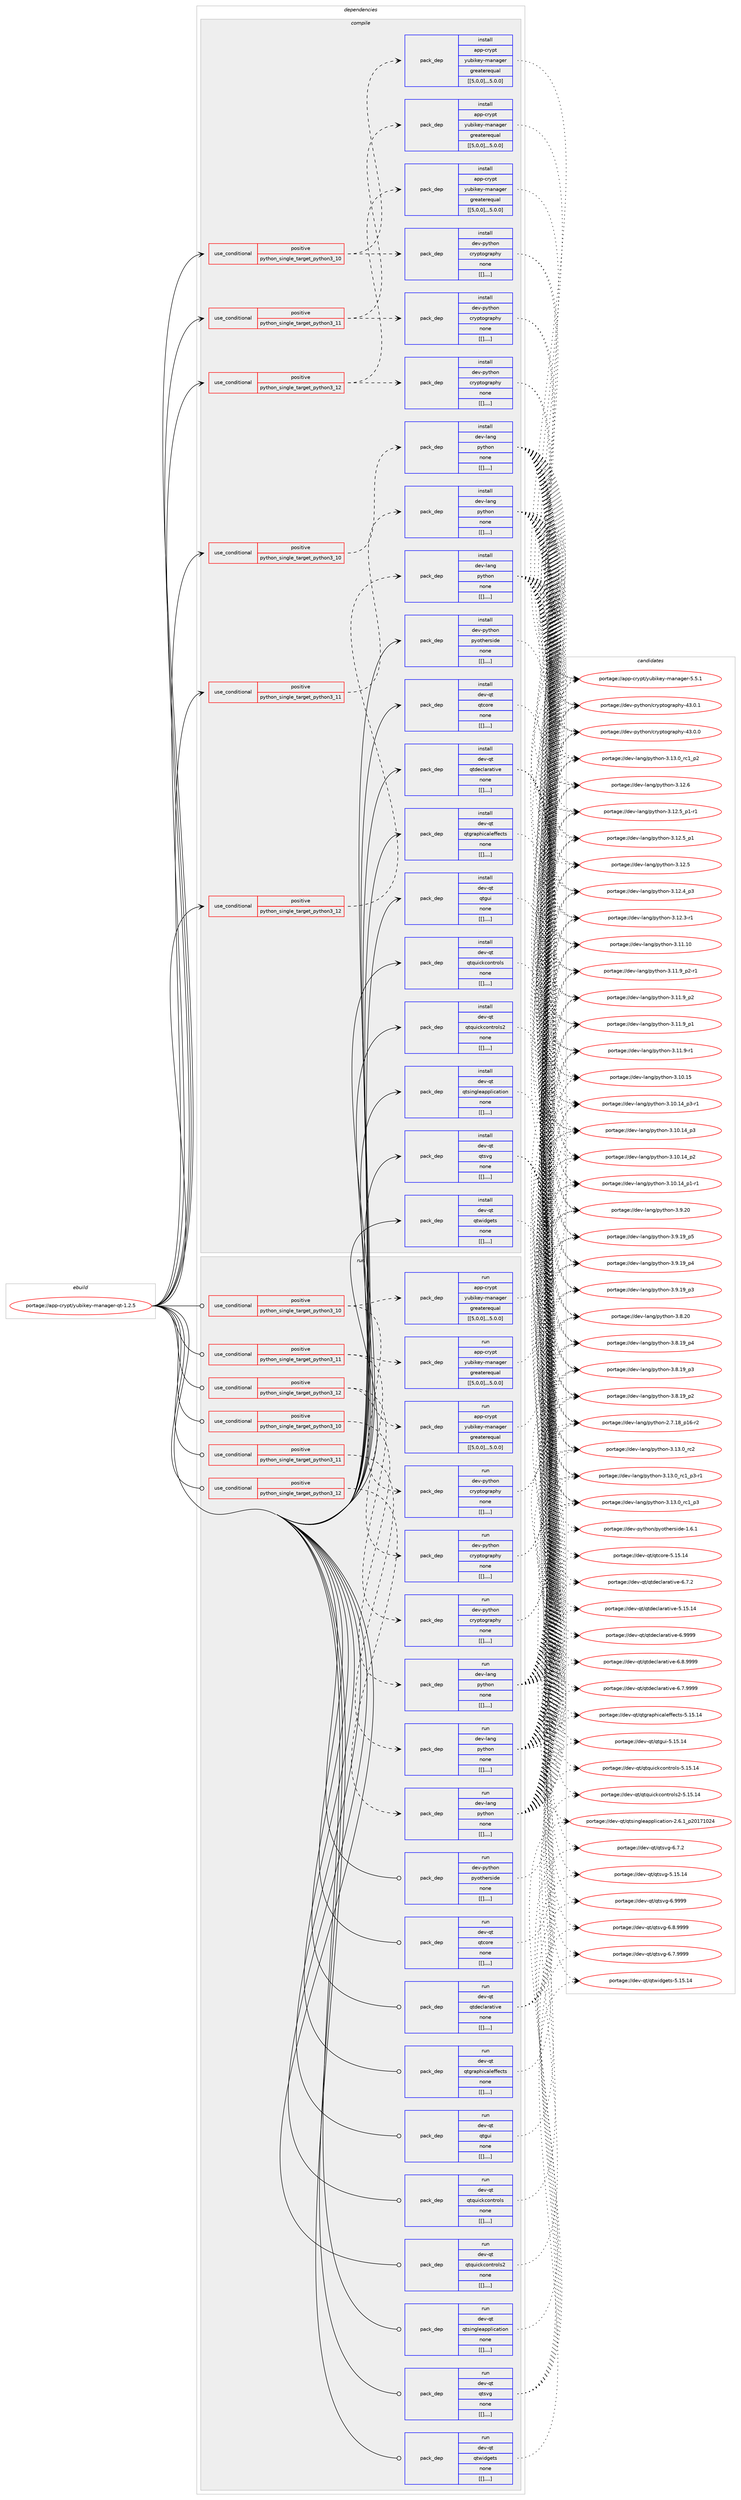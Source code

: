 digraph prolog {

# *************
# Graph options
# *************

newrank=true;
concentrate=true;
compound=true;
graph [rankdir=LR,fontname=Helvetica,fontsize=10,ranksep=1.5];#, ranksep=2.5, nodesep=0.2];
edge  [arrowhead=vee];
node  [fontname=Helvetica,fontsize=10];

# **********
# The ebuild
# **********

subgraph cluster_leftcol {
color=gray;
label=<<i>ebuild</i>>;
id [label="portage://app-crypt/yubikey-manager-qt-1.2.5", color=red, width=4, href="../app-crypt/yubikey-manager-qt-1.2.5.svg"];
}

# ****************
# The dependencies
# ****************

subgraph cluster_midcol {
color=gray;
label=<<i>dependencies</i>>;
subgraph cluster_compile {
fillcolor="#eeeeee";
style=filled;
label=<<i>compile</i>>;
subgraph cond4017 {
dependency15084 [label=<<TABLE BORDER="0" CELLBORDER="1" CELLSPACING="0" CELLPADDING="4"><TR><TD ROWSPAN="3" CELLPADDING="10">use_conditional</TD></TR><TR><TD>positive</TD></TR><TR><TD>python_single_target_python3_10</TD></TR></TABLE>>, shape=none, color=red];
subgraph pack10981 {
dependency15085 [label=<<TABLE BORDER="0" CELLBORDER="1" CELLSPACING="0" CELLPADDING="4" WIDTH="220"><TR><TD ROWSPAN="6" CELLPADDING="30">pack_dep</TD></TR><TR><TD WIDTH="110">install</TD></TR><TR><TD>app-crypt</TD></TR><TR><TD>yubikey-manager</TD></TR><TR><TD>greaterequal</TD></TR><TR><TD>[[5,0,0],,,5.0.0]</TD></TR></TABLE>>, shape=none, color=blue];
}
dependency15084:e -> dependency15085:w [weight=20,style="dashed",arrowhead="vee"];
subgraph pack10982 {
dependency15086 [label=<<TABLE BORDER="0" CELLBORDER="1" CELLSPACING="0" CELLPADDING="4" WIDTH="220"><TR><TD ROWSPAN="6" CELLPADDING="30">pack_dep</TD></TR><TR><TD WIDTH="110">install</TD></TR><TR><TD>dev-python</TD></TR><TR><TD>cryptography</TD></TR><TR><TD>none</TD></TR><TR><TD>[[],,,,]</TD></TR></TABLE>>, shape=none, color=blue];
}
dependency15084:e -> dependency15086:w [weight=20,style="dashed",arrowhead="vee"];
}
id:e -> dependency15084:w [weight=20,style="solid",arrowhead="vee"];
subgraph cond4018 {
dependency15087 [label=<<TABLE BORDER="0" CELLBORDER="1" CELLSPACING="0" CELLPADDING="4"><TR><TD ROWSPAN="3" CELLPADDING="10">use_conditional</TD></TR><TR><TD>positive</TD></TR><TR><TD>python_single_target_python3_10</TD></TR></TABLE>>, shape=none, color=red];
subgraph pack10983 {
dependency15088 [label=<<TABLE BORDER="0" CELLBORDER="1" CELLSPACING="0" CELLPADDING="4" WIDTH="220"><TR><TD ROWSPAN="6" CELLPADDING="30">pack_dep</TD></TR><TR><TD WIDTH="110">install</TD></TR><TR><TD>dev-lang</TD></TR><TR><TD>python</TD></TR><TR><TD>none</TD></TR><TR><TD>[[],,,,]</TD></TR></TABLE>>, shape=none, color=blue];
}
dependency15087:e -> dependency15088:w [weight=20,style="dashed",arrowhead="vee"];
}
id:e -> dependency15087:w [weight=20,style="solid",arrowhead="vee"];
subgraph cond4019 {
dependency15089 [label=<<TABLE BORDER="0" CELLBORDER="1" CELLSPACING="0" CELLPADDING="4"><TR><TD ROWSPAN="3" CELLPADDING="10">use_conditional</TD></TR><TR><TD>positive</TD></TR><TR><TD>python_single_target_python3_11</TD></TR></TABLE>>, shape=none, color=red];
subgraph pack10984 {
dependency15090 [label=<<TABLE BORDER="0" CELLBORDER="1" CELLSPACING="0" CELLPADDING="4" WIDTH="220"><TR><TD ROWSPAN="6" CELLPADDING="30">pack_dep</TD></TR><TR><TD WIDTH="110">install</TD></TR><TR><TD>app-crypt</TD></TR><TR><TD>yubikey-manager</TD></TR><TR><TD>greaterequal</TD></TR><TR><TD>[[5,0,0],,,5.0.0]</TD></TR></TABLE>>, shape=none, color=blue];
}
dependency15089:e -> dependency15090:w [weight=20,style="dashed",arrowhead="vee"];
subgraph pack10985 {
dependency15091 [label=<<TABLE BORDER="0" CELLBORDER="1" CELLSPACING="0" CELLPADDING="4" WIDTH="220"><TR><TD ROWSPAN="6" CELLPADDING="30">pack_dep</TD></TR><TR><TD WIDTH="110">install</TD></TR><TR><TD>dev-python</TD></TR><TR><TD>cryptography</TD></TR><TR><TD>none</TD></TR><TR><TD>[[],,,,]</TD></TR></TABLE>>, shape=none, color=blue];
}
dependency15089:e -> dependency15091:w [weight=20,style="dashed",arrowhead="vee"];
}
id:e -> dependency15089:w [weight=20,style="solid",arrowhead="vee"];
subgraph cond4020 {
dependency15092 [label=<<TABLE BORDER="0" CELLBORDER="1" CELLSPACING="0" CELLPADDING="4"><TR><TD ROWSPAN="3" CELLPADDING="10">use_conditional</TD></TR><TR><TD>positive</TD></TR><TR><TD>python_single_target_python3_11</TD></TR></TABLE>>, shape=none, color=red];
subgraph pack10986 {
dependency15093 [label=<<TABLE BORDER="0" CELLBORDER="1" CELLSPACING="0" CELLPADDING="4" WIDTH="220"><TR><TD ROWSPAN="6" CELLPADDING="30">pack_dep</TD></TR><TR><TD WIDTH="110">install</TD></TR><TR><TD>dev-lang</TD></TR><TR><TD>python</TD></TR><TR><TD>none</TD></TR><TR><TD>[[],,,,]</TD></TR></TABLE>>, shape=none, color=blue];
}
dependency15092:e -> dependency15093:w [weight=20,style="dashed",arrowhead="vee"];
}
id:e -> dependency15092:w [weight=20,style="solid",arrowhead="vee"];
subgraph cond4021 {
dependency15094 [label=<<TABLE BORDER="0" CELLBORDER="1" CELLSPACING="0" CELLPADDING="4"><TR><TD ROWSPAN="3" CELLPADDING="10">use_conditional</TD></TR><TR><TD>positive</TD></TR><TR><TD>python_single_target_python3_12</TD></TR></TABLE>>, shape=none, color=red];
subgraph pack10987 {
dependency15095 [label=<<TABLE BORDER="0" CELLBORDER="1" CELLSPACING="0" CELLPADDING="4" WIDTH="220"><TR><TD ROWSPAN="6" CELLPADDING="30">pack_dep</TD></TR><TR><TD WIDTH="110">install</TD></TR><TR><TD>app-crypt</TD></TR><TR><TD>yubikey-manager</TD></TR><TR><TD>greaterequal</TD></TR><TR><TD>[[5,0,0],,,5.0.0]</TD></TR></TABLE>>, shape=none, color=blue];
}
dependency15094:e -> dependency15095:w [weight=20,style="dashed",arrowhead="vee"];
subgraph pack10988 {
dependency15096 [label=<<TABLE BORDER="0" CELLBORDER="1" CELLSPACING="0" CELLPADDING="4" WIDTH="220"><TR><TD ROWSPAN="6" CELLPADDING="30">pack_dep</TD></TR><TR><TD WIDTH="110">install</TD></TR><TR><TD>dev-python</TD></TR><TR><TD>cryptography</TD></TR><TR><TD>none</TD></TR><TR><TD>[[],,,,]</TD></TR></TABLE>>, shape=none, color=blue];
}
dependency15094:e -> dependency15096:w [weight=20,style="dashed",arrowhead="vee"];
}
id:e -> dependency15094:w [weight=20,style="solid",arrowhead="vee"];
subgraph cond4022 {
dependency15097 [label=<<TABLE BORDER="0" CELLBORDER="1" CELLSPACING="0" CELLPADDING="4"><TR><TD ROWSPAN="3" CELLPADDING="10">use_conditional</TD></TR><TR><TD>positive</TD></TR><TR><TD>python_single_target_python3_12</TD></TR></TABLE>>, shape=none, color=red];
subgraph pack10989 {
dependency15098 [label=<<TABLE BORDER="0" CELLBORDER="1" CELLSPACING="0" CELLPADDING="4" WIDTH="220"><TR><TD ROWSPAN="6" CELLPADDING="30">pack_dep</TD></TR><TR><TD WIDTH="110">install</TD></TR><TR><TD>dev-lang</TD></TR><TR><TD>python</TD></TR><TR><TD>none</TD></TR><TR><TD>[[],,,,]</TD></TR></TABLE>>, shape=none, color=blue];
}
dependency15097:e -> dependency15098:w [weight=20,style="dashed",arrowhead="vee"];
}
id:e -> dependency15097:w [weight=20,style="solid",arrowhead="vee"];
subgraph pack10990 {
dependency15099 [label=<<TABLE BORDER="0" CELLBORDER="1" CELLSPACING="0" CELLPADDING="4" WIDTH="220"><TR><TD ROWSPAN="6" CELLPADDING="30">pack_dep</TD></TR><TR><TD WIDTH="110">install</TD></TR><TR><TD>dev-python</TD></TR><TR><TD>pyotherside</TD></TR><TR><TD>none</TD></TR><TR><TD>[[],,,,]</TD></TR></TABLE>>, shape=none, color=blue];
}
id:e -> dependency15099:w [weight=20,style="solid",arrowhead="vee"];
subgraph pack10991 {
dependency15100 [label=<<TABLE BORDER="0" CELLBORDER="1" CELLSPACING="0" CELLPADDING="4" WIDTH="220"><TR><TD ROWSPAN="6" CELLPADDING="30">pack_dep</TD></TR><TR><TD WIDTH="110">install</TD></TR><TR><TD>dev-qt</TD></TR><TR><TD>qtcore</TD></TR><TR><TD>none</TD></TR><TR><TD>[[],,,,]</TD></TR></TABLE>>, shape=none, color=blue];
}
id:e -> dependency15100:w [weight=20,style="solid",arrowhead="vee"];
subgraph pack10992 {
dependency15101 [label=<<TABLE BORDER="0" CELLBORDER="1" CELLSPACING="0" CELLPADDING="4" WIDTH="220"><TR><TD ROWSPAN="6" CELLPADDING="30">pack_dep</TD></TR><TR><TD WIDTH="110">install</TD></TR><TR><TD>dev-qt</TD></TR><TR><TD>qtdeclarative</TD></TR><TR><TD>none</TD></TR><TR><TD>[[],,,,]</TD></TR></TABLE>>, shape=none, color=blue];
}
id:e -> dependency15101:w [weight=20,style="solid",arrowhead="vee"];
subgraph pack10993 {
dependency15102 [label=<<TABLE BORDER="0" CELLBORDER="1" CELLSPACING="0" CELLPADDING="4" WIDTH="220"><TR><TD ROWSPAN="6" CELLPADDING="30">pack_dep</TD></TR><TR><TD WIDTH="110">install</TD></TR><TR><TD>dev-qt</TD></TR><TR><TD>qtgraphicaleffects</TD></TR><TR><TD>none</TD></TR><TR><TD>[[],,,,]</TD></TR></TABLE>>, shape=none, color=blue];
}
id:e -> dependency15102:w [weight=20,style="solid",arrowhead="vee"];
subgraph pack10994 {
dependency15103 [label=<<TABLE BORDER="0" CELLBORDER="1" CELLSPACING="0" CELLPADDING="4" WIDTH="220"><TR><TD ROWSPAN="6" CELLPADDING="30">pack_dep</TD></TR><TR><TD WIDTH="110">install</TD></TR><TR><TD>dev-qt</TD></TR><TR><TD>qtgui</TD></TR><TR><TD>none</TD></TR><TR><TD>[[],,,,]</TD></TR></TABLE>>, shape=none, color=blue];
}
id:e -> dependency15103:w [weight=20,style="solid",arrowhead="vee"];
subgraph pack10995 {
dependency15104 [label=<<TABLE BORDER="0" CELLBORDER="1" CELLSPACING="0" CELLPADDING="4" WIDTH="220"><TR><TD ROWSPAN="6" CELLPADDING="30">pack_dep</TD></TR><TR><TD WIDTH="110">install</TD></TR><TR><TD>dev-qt</TD></TR><TR><TD>qtquickcontrols</TD></TR><TR><TD>none</TD></TR><TR><TD>[[],,,,]</TD></TR></TABLE>>, shape=none, color=blue];
}
id:e -> dependency15104:w [weight=20,style="solid",arrowhead="vee"];
subgraph pack10996 {
dependency15105 [label=<<TABLE BORDER="0" CELLBORDER="1" CELLSPACING="0" CELLPADDING="4" WIDTH="220"><TR><TD ROWSPAN="6" CELLPADDING="30">pack_dep</TD></TR><TR><TD WIDTH="110">install</TD></TR><TR><TD>dev-qt</TD></TR><TR><TD>qtquickcontrols2</TD></TR><TR><TD>none</TD></TR><TR><TD>[[],,,,]</TD></TR></TABLE>>, shape=none, color=blue];
}
id:e -> dependency15105:w [weight=20,style="solid",arrowhead="vee"];
subgraph pack10997 {
dependency15106 [label=<<TABLE BORDER="0" CELLBORDER="1" CELLSPACING="0" CELLPADDING="4" WIDTH="220"><TR><TD ROWSPAN="6" CELLPADDING="30">pack_dep</TD></TR><TR><TD WIDTH="110">install</TD></TR><TR><TD>dev-qt</TD></TR><TR><TD>qtsingleapplication</TD></TR><TR><TD>none</TD></TR><TR><TD>[[],,,,]</TD></TR></TABLE>>, shape=none, color=blue];
}
id:e -> dependency15106:w [weight=20,style="solid",arrowhead="vee"];
subgraph pack10998 {
dependency15107 [label=<<TABLE BORDER="0" CELLBORDER="1" CELLSPACING="0" CELLPADDING="4" WIDTH="220"><TR><TD ROWSPAN="6" CELLPADDING="30">pack_dep</TD></TR><TR><TD WIDTH="110">install</TD></TR><TR><TD>dev-qt</TD></TR><TR><TD>qtsvg</TD></TR><TR><TD>none</TD></TR><TR><TD>[[],,,,]</TD></TR></TABLE>>, shape=none, color=blue];
}
id:e -> dependency15107:w [weight=20,style="solid",arrowhead="vee"];
subgraph pack10999 {
dependency15108 [label=<<TABLE BORDER="0" CELLBORDER="1" CELLSPACING="0" CELLPADDING="4" WIDTH="220"><TR><TD ROWSPAN="6" CELLPADDING="30">pack_dep</TD></TR><TR><TD WIDTH="110">install</TD></TR><TR><TD>dev-qt</TD></TR><TR><TD>qtwidgets</TD></TR><TR><TD>none</TD></TR><TR><TD>[[],,,,]</TD></TR></TABLE>>, shape=none, color=blue];
}
id:e -> dependency15108:w [weight=20,style="solid",arrowhead="vee"];
}
subgraph cluster_compileandrun {
fillcolor="#eeeeee";
style=filled;
label=<<i>compile and run</i>>;
}
subgraph cluster_run {
fillcolor="#eeeeee";
style=filled;
label=<<i>run</i>>;
subgraph cond4023 {
dependency15109 [label=<<TABLE BORDER="0" CELLBORDER="1" CELLSPACING="0" CELLPADDING="4"><TR><TD ROWSPAN="3" CELLPADDING="10">use_conditional</TD></TR><TR><TD>positive</TD></TR><TR><TD>python_single_target_python3_10</TD></TR></TABLE>>, shape=none, color=red];
subgraph pack11000 {
dependency15110 [label=<<TABLE BORDER="0" CELLBORDER="1" CELLSPACING="0" CELLPADDING="4" WIDTH="220"><TR><TD ROWSPAN="6" CELLPADDING="30">pack_dep</TD></TR><TR><TD WIDTH="110">run</TD></TR><TR><TD>app-crypt</TD></TR><TR><TD>yubikey-manager</TD></TR><TR><TD>greaterequal</TD></TR><TR><TD>[[5,0,0],,,5.0.0]</TD></TR></TABLE>>, shape=none, color=blue];
}
dependency15109:e -> dependency15110:w [weight=20,style="dashed",arrowhead="vee"];
subgraph pack11001 {
dependency15111 [label=<<TABLE BORDER="0" CELLBORDER="1" CELLSPACING="0" CELLPADDING="4" WIDTH="220"><TR><TD ROWSPAN="6" CELLPADDING="30">pack_dep</TD></TR><TR><TD WIDTH="110">run</TD></TR><TR><TD>dev-python</TD></TR><TR><TD>cryptography</TD></TR><TR><TD>none</TD></TR><TR><TD>[[],,,,]</TD></TR></TABLE>>, shape=none, color=blue];
}
dependency15109:e -> dependency15111:w [weight=20,style="dashed",arrowhead="vee"];
}
id:e -> dependency15109:w [weight=20,style="solid",arrowhead="odot"];
subgraph cond4024 {
dependency15112 [label=<<TABLE BORDER="0" CELLBORDER="1" CELLSPACING="0" CELLPADDING="4"><TR><TD ROWSPAN="3" CELLPADDING="10">use_conditional</TD></TR><TR><TD>positive</TD></TR><TR><TD>python_single_target_python3_10</TD></TR></TABLE>>, shape=none, color=red];
subgraph pack11002 {
dependency15113 [label=<<TABLE BORDER="0" CELLBORDER="1" CELLSPACING="0" CELLPADDING="4" WIDTH="220"><TR><TD ROWSPAN="6" CELLPADDING="30">pack_dep</TD></TR><TR><TD WIDTH="110">run</TD></TR><TR><TD>dev-lang</TD></TR><TR><TD>python</TD></TR><TR><TD>none</TD></TR><TR><TD>[[],,,,]</TD></TR></TABLE>>, shape=none, color=blue];
}
dependency15112:e -> dependency15113:w [weight=20,style="dashed",arrowhead="vee"];
}
id:e -> dependency15112:w [weight=20,style="solid",arrowhead="odot"];
subgraph cond4025 {
dependency15114 [label=<<TABLE BORDER="0" CELLBORDER="1" CELLSPACING="0" CELLPADDING="4"><TR><TD ROWSPAN="3" CELLPADDING="10">use_conditional</TD></TR><TR><TD>positive</TD></TR><TR><TD>python_single_target_python3_11</TD></TR></TABLE>>, shape=none, color=red];
subgraph pack11003 {
dependency15115 [label=<<TABLE BORDER="0" CELLBORDER="1" CELLSPACING="0" CELLPADDING="4" WIDTH="220"><TR><TD ROWSPAN="6" CELLPADDING="30">pack_dep</TD></TR><TR><TD WIDTH="110">run</TD></TR><TR><TD>app-crypt</TD></TR><TR><TD>yubikey-manager</TD></TR><TR><TD>greaterequal</TD></TR><TR><TD>[[5,0,0],,,5.0.0]</TD></TR></TABLE>>, shape=none, color=blue];
}
dependency15114:e -> dependency15115:w [weight=20,style="dashed",arrowhead="vee"];
subgraph pack11004 {
dependency15116 [label=<<TABLE BORDER="0" CELLBORDER="1" CELLSPACING="0" CELLPADDING="4" WIDTH="220"><TR><TD ROWSPAN="6" CELLPADDING="30">pack_dep</TD></TR><TR><TD WIDTH="110">run</TD></TR><TR><TD>dev-python</TD></TR><TR><TD>cryptography</TD></TR><TR><TD>none</TD></TR><TR><TD>[[],,,,]</TD></TR></TABLE>>, shape=none, color=blue];
}
dependency15114:e -> dependency15116:w [weight=20,style="dashed",arrowhead="vee"];
}
id:e -> dependency15114:w [weight=20,style="solid",arrowhead="odot"];
subgraph cond4026 {
dependency15117 [label=<<TABLE BORDER="0" CELLBORDER="1" CELLSPACING="0" CELLPADDING="4"><TR><TD ROWSPAN="3" CELLPADDING="10">use_conditional</TD></TR><TR><TD>positive</TD></TR><TR><TD>python_single_target_python3_11</TD></TR></TABLE>>, shape=none, color=red];
subgraph pack11005 {
dependency15118 [label=<<TABLE BORDER="0" CELLBORDER="1" CELLSPACING="0" CELLPADDING="4" WIDTH="220"><TR><TD ROWSPAN="6" CELLPADDING="30">pack_dep</TD></TR><TR><TD WIDTH="110">run</TD></TR><TR><TD>dev-lang</TD></TR><TR><TD>python</TD></TR><TR><TD>none</TD></TR><TR><TD>[[],,,,]</TD></TR></TABLE>>, shape=none, color=blue];
}
dependency15117:e -> dependency15118:w [weight=20,style="dashed",arrowhead="vee"];
}
id:e -> dependency15117:w [weight=20,style="solid",arrowhead="odot"];
subgraph cond4027 {
dependency15119 [label=<<TABLE BORDER="0" CELLBORDER="1" CELLSPACING="0" CELLPADDING="4"><TR><TD ROWSPAN="3" CELLPADDING="10">use_conditional</TD></TR><TR><TD>positive</TD></TR><TR><TD>python_single_target_python3_12</TD></TR></TABLE>>, shape=none, color=red];
subgraph pack11006 {
dependency15120 [label=<<TABLE BORDER="0" CELLBORDER="1" CELLSPACING="0" CELLPADDING="4" WIDTH="220"><TR><TD ROWSPAN="6" CELLPADDING="30">pack_dep</TD></TR><TR><TD WIDTH="110">run</TD></TR><TR><TD>app-crypt</TD></TR><TR><TD>yubikey-manager</TD></TR><TR><TD>greaterequal</TD></TR><TR><TD>[[5,0,0],,,5.0.0]</TD></TR></TABLE>>, shape=none, color=blue];
}
dependency15119:e -> dependency15120:w [weight=20,style="dashed",arrowhead="vee"];
subgraph pack11007 {
dependency15121 [label=<<TABLE BORDER="0" CELLBORDER="1" CELLSPACING="0" CELLPADDING="4" WIDTH="220"><TR><TD ROWSPAN="6" CELLPADDING="30">pack_dep</TD></TR><TR><TD WIDTH="110">run</TD></TR><TR><TD>dev-python</TD></TR><TR><TD>cryptography</TD></TR><TR><TD>none</TD></TR><TR><TD>[[],,,,]</TD></TR></TABLE>>, shape=none, color=blue];
}
dependency15119:e -> dependency15121:w [weight=20,style="dashed",arrowhead="vee"];
}
id:e -> dependency15119:w [weight=20,style="solid",arrowhead="odot"];
subgraph cond4028 {
dependency15122 [label=<<TABLE BORDER="0" CELLBORDER="1" CELLSPACING="0" CELLPADDING="4"><TR><TD ROWSPAN="3" CELLPADDING="10">use_conditional</TD></TR><TR><TD>positive</TD></TR><TR><TD>python_single_target_python3_12</TD></TR></TABLE>>, shape=none, color=red];
subgraph pack11008 {
dependency15123 [label=<<TABLE BORDER="0" CELLBORDER="1" CELLSPACING="0" CELLPADDING="4" WIDTH="220"><TR><TD ROWSPAN="6" CELLPADDING="30">pack_dep</TD></TR><TR><TD WIDTH="110">run</TD></TR><TR><TD>dev-lang</TD></TR><TR><TD>python</TD></TR><TR><TD>none</TD></TR><TR><TD>[[],,,,]</TD></TR></TABLE>>, shape=none, color=blue];
}
dependency15122:e -> dependency15123:w [weight=20,style="dashed",arrowhead="vee"];
}
id:e -> dependency15122:w [weight=20,style="solid",arrowhead="odot"];
subgraph pack11009 {
dependency15124 [label=<<TABLE BORDER="0" CELLBORDER="1" CELLSPACING="0" CELLPADDING="4" WIDTH="220"><TR><TD ROWSPAN="6" CELLPADDING="30">pack_dep</TD></TR><TR><TD WIDTH="110">run</TD></TR><TR><TD>dev-python</TD></TR><TR><TD>pyotherside</TD></TR><TR><TD>none</TD></TR><TR><TD>[[],,,,]</TD></TR></TABLE>>, shape=none, color=blue];
}
id:e -> dependency15124:w [weight=20,style="solid",arrowhead="odot"];
subgraph pack11010 {
dependency15125 [label=<<TABLE BORDER="0" CELLBORDER="1" CELLSPACING="0" CELLPADDING="4" WIDTH="220"><TR><TD ROWSPAN="6" CELLPADDING="30">pack_dep</TD></TR><TR><TD WIDTH="110">run</TD></TR><TR><TD>dev-qt</TD></TR><TR><TD>qtcore</TD></TR><TR><TD>none</TD></TR><TR><TD>[[],,,,]</TD></TR></TABLE>>, shape=none, color=blue];
}
id:e -> dependency15125:w [weight=20,style="solid",arrowhead="odot"];
subgraph pack11011 {
dependency15126 [label=<<TABLE BORDER="0" CELLBORDER="1" CELLSPACING="0" CELLPADDING="4" WIDTH="220"><TR><TD ROWSPAN="6" CELLPADDING="30">pack_dep</TD></TR><TR><TD WIDTH="110">run</TD></TR><TR><TD>dev-qt</TD></TR><TR><TD>qtdeclarative</TD></TR><TR><TD>none</TD></TR><TR><TD>[[],,,,]</TD></TR></TABLE>>, shape=none, color=blue];
}
id:e -> dependency15126:w [weight=20,style="solid",arrowhead="odot"];
subgraph pack11012 {
dependency15127 [label=<<TABLE BORDER="0" CELLBORDER="1" CELLSPACING="0" CELLPADDING="4" WIDTH="220"><TR><TD ROWSPAN="6" CELLPADDING="30">pack_dep</TD></TR><TR><TD WIDTH="110">run</TD></TR><TR><TD>dev-qt</TD></TR><TR><TD>qtgraphicaleffects</TD></TR><TR><TD>none</TD></TR><TR><TD>[[],,,,]</TD></TR></TABLE>>, shape=none, color=blue];
}
id:e -> dependency15127:w [weight=20,style="solid",arrowhead="odot"];
subgraph pack11013 {
dependency15128 [label=<<TABLE BORDER="0" CELLBORDER="1" CELLSPACING="0" CELLPADDING="4" WIDTH="220"><TR><TD ROWSPAN="6" CELLPADDING="30">pack_dep</TD></TR><TR><TD WIDTH="110">run</TD></TR><TR><TD>dev-qt</TD></TR><TR><TD>qtgui</TD></TR><TR><TD>none</TD></TR><TR><TD>[[],,,,]</TD></TR></TABLE>>, shape=none, color=blue];
}
id:e -> dependency15128:w [weight=20,style="solid",arrowhead="odot"];
subgraph pack11014 {
dependency15129 [label=<<TABLE BORDER="0" CELLBORDER="1" CELLSPACING="0" CELLPADDING="4" WIDTH="220"><TR><TD ROWSPAN="6" CELLPADDING="30">pack_dep</TD></TR><TR><TD WIDTH="110">run</TD></TR><TR><TD>dev-qt</TD></TR><TR><TD>qtquickcontrols</TD></TR><TR><TD>none</TD></TR><TR><TD>[[],,,,]</TD></TR></TABLE>>, shape=none, color=blue];
}
id:e -> dependency15129:w [weight=20,style="solid",arrowhead="odot"];
subgraph pack11015 {
dependency15130 [label=<<TABLE BORDER="0" CELLBORDER="1" CELLSPACING="0" CELLPADDING="4" WIDTH="220"><TR><TD ROWSPAN="6" CELLPADDING="30">pack_dep</TD></TR><TR><TD WIDTH="110">run</TD></TR><TR><TD>dev-qt</TD></TR><TR><TD>qtquickcontrols2</TD></TR><TR><TD>none</TD></TR><TR><TD>[[],,,,]</TD></TR></TABLE>>, shape=none, color=blue];
}
id:e -> dependency15130:w [weight=20,style="solid",arrowhead="odot"];
subgraph pack11016 {
dependency15131 [label=<<TABLE BORDER="0" CELLBORDER="1" CELLSPACING="0" CELLPADDING="4" WIDTH="220"><TR><TD ROWSPAN="6" CELLPADDING="30">pack_dep</TD></TR><TR><TD WIDTH="110">run</TD></TR><TR><TD>dev-qt</TD></TR><TR><TD>qtsingleapplication</TD></TR><TR><TD>none</TD></TR><TR><TD>[[],,,,]</TD></TR></TABLE>>, shape=none, color=blue];
}
id:e -> dependency15131:w [weight=20,style="solid",arrowhead="odot"];
subgraph pack11017 {
dependency15132 [label=<<TABLE BORDER="0" CELLBORDER="1" CELLSPACING="0" CELLPADDING="4" WIDTH="220"><TR><TD ROWSPAN="6" CELLPADDING="30">pack_dep</TD></TR><TR><TD WIDTH="110">run</TD></TR><TR><TD>dev-qt</TD></TR><TR><TD>qtsvg</TD></TR><TR><TD>none</TD></TR><TR><TD>[[],,,,]</TD></TR></TABLE>>, shape=none, color=blue];
}
id:e -> dependency15132:w [weight=20,style="solid",arrowhead="odot"];
subgraph pack11018 {
dependency15133 [label=<<TABLE BORDER="0" CELLBORDER="1" CELLSPACING="0" CELLPADDING="4" WIDTH="220"><TR><TD ROWSPAN="6" CELLPADDING="30">pack_dep</TD></TR><TR><TD WIDTH="110">run</TD></TR><TR><TD>dev-qt</TD></TR><TR><TD>qtwidgets</TD></TR><TR><TD>none</TD></TR><TR><TD>[[],,,,]</TD></TR></TABLE>>, shape=none, color=blue];
}
id:e -> dependency15133:w [weight=20,style="solid",arrowhead="odot"];
}
}

# **************
# The candidates
# **************

subgraph cluster_choices {
rank=same;
color=gray;
label=<<i>candidates</i>>;

subgraph choice10981 {
color=black;
nodesep=1;
choice9711211245991141211121164712111798105107101121451099711097103101114455346534649 [label="portage://app-crypt/yubikey-manager-5.5.1", color=red, width=4,href="../app-crypt/yubikey-manager-5.5.1.svg"];
dependency15085:e -> choice9711211245991141211121164712111798105107101121451099711097103101114455346534649:w [style=dotted,weight="100"];
}
subgraph choice10982 {
color=black;
nodesep=1;
choice1001011184511212111610411111047991141211121161111031149711210412145525146484649 [label="portage://dev-python/cryptography-43.0.1", color=red, width=4,href="../dev-python/cryptography-43.0.1.svg"];
choice1001011184511212111610411111047991141211121161111031149711210412145525146484648 [label="portage://dev-python/cryptography-43.0.0", color=red, width=4,href="../dev-python/cryptography-43.0.0.svg"];
dependency15086:e -> choice1001011184511212111610411111047991141211121161111031149711210412145525146484649:w [style=dotted,weight="100"];
dependency15086:e -> choice1001011184511212111610411111047991141211121161111031149711210412145525146484648:w [style=dotted,weight="100"];
}
subgraph choice10983 {
color=black;
nodesep=1;
choice10010111845108971101034711212111610411111045514649514648951149950 [label="portage://dev-lang/python-3.13.0_rc2", color=red, width=4,href="../dev-lang/python-3.13.0_rc2.svg"];
choice1001011184510897110103471121211161041111104551464951464895114994995112514511449 [label="portage://dev-lang/python-3.13.0_rc1_p3-r1", color=red, width=4,href="../dev-lang/python-3.13.0_rc1_p3-r1.svg"];
choice100101118451089711010347112121116104111110455146495146489511499499511251 [label="portage://dev-lang/python-3.13.0_rc1_p3", color=red, width=4,href="../dev-lang/python-3.13.0_rc1_p3.svg"];
choice100101118451089711010347112121116104111110455146495146489511499499511250 [label="portage://dev-lang/python-3.13.0_rc1_p2", color=red, width=4,href="../dev-lang/python-3.13.0_rc1_p2.svg"];
choice10010111845108971101034711212111610411111045514649504654 [label="portage://dev-lang/python-3.12.6", color=red, width=4,href="../dev-lang/python-3.12.6.svg"];
choice1001011184510897110103471121211161041111104551464950465395112494511449 [label="portage://dev-lang/python-3.12.5_p1-r1", color=red, width=4,href="../dev-lang/python-3.12.5_p1-r1.svg"];
choice100101118451089711010347112121116104111110455146495046539511249 [label="portage://dev-lang/python-3.12.5_p1", color=red, width=4,href="../dev-lang/python-3.12.5_p1.svg"];
choice10010111845108971101034711212111610411111045514649504653 [label="portage://dev-lang/python-3.12.5", color=red, width=4,href="../dev-lang/python-3.12.5.svg"];
choice100101118451089711010347112121116104111110455146495046529511251 [label="portage://dev-lang/python-3.12.4_p3", color=red, width=4,href="../dev-lang/python-3.12.4_p3.svg"];
choice100101118451089711010347112121116104111110455146495046514511449 [label="portage://dev-lang/python-3.12.3-r1", color=red, width=4,href="../dev-lang/python-3.12.3-r1.svg"];
choice1001011184510897110103471121211161041111104551464949464948 [label="portage://dev-lang/python-3.11.10", color=red, width=4,href="../dev-lang/python-3.11.10.svg"];
choice1001011184510897110103471121211161041111104551464949465795112504511449 [label="portage://dev-lang/python-3.11.9_p2-r1", color=red, width=4,href="../dev-lang/python-3.11.9_p2-r1.svg"];
choice100101118451089711010347112121116104111110455146494946579511250 [label="portage://dev-lang/python-3.11.9_p2", color=red, width=4,href="../dev-lang/python-3.11.9_p2.svg"];
choice100101118451089711010347112121116104111110455146494946579511249 [label="portage://dev-lang/python-3.11.9_p1", color=red, width=4,href="../dev-lang/python-3.11.9_p1.svg"];
choice100101118451089711010347112121116104111110455146494946574511449 [label="portage://dev-lang/python-3.11.9-r1", color=red, width=4,href="../dev-lang/python-3.11.9-r1.svg"];
choice1001011184510897110103471121211161041111104551464948464953 [label="portage://dev-lang/python-3.10.15", color=red, width=4,href="../dev-lang/python-3.10.15.svg"];
choice100101118451089711010347112121116104111110455146494846495295112514511449 [label="portage://dev-lang/python-3.10.14_p3-r1", color=red, width=4,href="../dev-lang/python-3.10.14_p3-r1.svg"];
choice10010111845108971101034711212111610411111045514649484649529511251 [label="portage://dev-lang/python-3.10.14_p3", color=red, width=4,href="../dev-lang/python-3.10.14_p3.svg"];
choice10010111845108971101034711212111610411111045514649484649529511250 [label="portage://dev-lang/python-3.10.14_p2", color=red, width=4,href="../dev-lang/python-3.10.14_p2.svg"];
choice100101118451089711010347112121116104111110455146494846495295112494511449 [label="portage://dev-lang/python-3.10.14_p1-r1", color=red, width=4,href="../dev-lang/python-3.10.14_p1-r1.svg"];
choice10010111845108971101034711212111610411111045514657465048 [label="portage://dev-lang/python-3.9.20", color=red, width=4,href="../dev-lang/python-3.9.20.svg"];
choice100101118451089711010347112121116104111110455146574649579511253 [label="portage://dev-lang/python-3.9.19_p5", color=red, width=4,href="../dev-lang/python-3.9.19_p5.svg"];
choice100101118451089711010347112121116104111110455146574649579511252 [label="portage://dev-lang/python-3.9.19_p4", color=red, width=4,href="../dev-lang/python-3.9.19_p4.svg"];
choice100101118451089711010347112121116104111110455146574649579511251 [label="portage://dev-lang/python-3.9.19_p3", color=red, width=4,href="../dev-lang/python-3.9.19_p3.svg"];
choice10010111845108971101034711212111610411111045514656465048 [label="portage://dev-lang/python-3.8.20", color=red, width=4,href="../dev-lang/python-3.8.20.svg"];
choice100101118451089711010347112121116104111110455146564649579511252 [label="portage://dev-lang/python-3.8.19_p4", color=red, width=4,href="../dev-lang/python-3.8.19_p4.svg"];
choice100101118451089711010347112121116104111110455146564649579511251 [label="portage://dev-lang/python-3.8.19_p3", color=red, width=4,href="../dev-lang/python-3.8.19_p3.svg"];
choice100101118451089711010347112121116104111110455146564649579511250 [label="portage://dev-lang/python-3.8.19_p2", color=red, width=4,href="../dev-lang/python-3.8.19_p2.svg"];
choice100101118451089711010347112121116104111110455046554649569511249544511450 [label="portage://dev-lang/python-2.7.18_p16-r2", color=red, width=4,href="../dev-lang/python-2.7.18_p16-r2.svg"];
dependency15088:e -> choice10010111845108971101034711212111610411111045514649514648951149950:w [style=dotted,weight="100"];
dependency15088:e -> choice1001011184510897110103471121211161041111104551464951464895114994995112514511449:w [style=dotted,weight="100"];
dependency15088:e -> choice100101118451089711010347112121116104111110455146495146489511499499511251:w [style=dotted,weight="100"];
dependency15088:e -> choice100101118451089711010347112121116104111110455146495146489511499499511250:w [style=dotted,weight="100"];
dependency15088:e -> choice10010111845108971101034711212111610411111045514649504654:w [style=dotted,weight="100"];
dependency15088:e -> choice1001011184510897110103471121211161041111104551464950465395112494511449:w [style=dotted,weight="100"];
dependency15088:e -> choice100101118451089711010347112121116104111110455146495046539511249:w [style=dotted,weight="100"];
dependency15088:e -> choice10010111845108971101034711212111610411111045514649504653:w [style=dotted,weight="100"];
dependency15088:e -> choice100101118451089711010347112121116104111110455146495046529511251:w [style=dotted,weight="100"];
dependency15088:e -> choice100101118451089711010347112121116104111110455146495046514511449:w [style=dotted,weight="100"];
dependency15088:e -> choice1001011184510897110103471121211161041111104551464949464948:w [style=dotted,weight="100"];
dependency15088:e -> choice1001011184510897110103471121211161041111104551464949465795112504511449:w [style=dotted,weight="100"];
dependency15088:e -> choice100101118451089711010347112121116104111110455146494946579511250:w [style=dotted,weight="100"];
dependency15088:e -> choice100101118451089711010347112121116104111110455146494946579511249:w [style=dotted,weight="100"];
dependency15088:e -> choice100101118451089711010347112121116104111110455146494946574511449:w [style=dotted,weight="100"];
dependency15088:e -> choice1001011184510897110103471121211161041111104551464948464953:w [style=dotted,weight="100"];
dependency15088:e -> choice100101118451089711010347112121116104111110455146494846495295112514511449:w [style=dotted,weight="100"];
dependency15088:e -> choice10010111845108971101034711212111610411111045514649484649529511251:w [style=dotted,weight="100"];
dependency15088:e -> choice10010111845108971101034711212111610411111045514649484649529511250:w [style=dotted,weight="100"];
dependency15088:e -> choice100101118451089711010347112121116104111110455146494846495295112494511449:w [style=dotted,weight="100"];
dependency15088:e -> choice10010111845108971101034711212111610411111045514657465048:w [style=dotted,weight="100"];
dependency15088:e -> choice100101118451089711010347112121116104111110455146574649579511253:w [style=dotted,weight="100"];
dependency15088:e -> choice100101118451089711010347112121116104111110455146574649579511252:w [style=dotted,weight="100"];
dependency15088:e -> choice100101118451089711010347112121116104111110455146574649579511251:w [style=dotted,weight="100"];
dependency15088:e -> choice10010111845108971101034711212111610411111045514656465048:w [style=dotted,weight="100"];
dependency15088:e -> choice100101118451089711010347112121116104111110455146564649579511252:w [style=dotted,weight="100"];
dependency15088:e -> choice100101118451089711010347112121116104111110455146564649579511251:w [style=dotted,weight="100"];
dependency15088:e -> choice100101118451089711010347112121116104111110455146564649579511250:w [style=dotted,weight="100"];
dependency15088:e -> choice100101118451089711010347112121116104111110455046554649569511249544511450:w [style=dotted,weight="100"];
}
subgraph choice10984 {
color=black;
nodesep=1;
choice9711211245991141211121164712111798105107101121451099711097103101114455346534649 [label="portage://app-crypt/yubikey-manager-5.5.1", color=red, width=4,href="../app-crypt/yubikey-manager-5.5.1.svg"];
dependency15090:e -> choice9711211245991141211121164712111798105107101121451099711097103101114455346534649:w [style=dotted,weight="100"];
}
subgraph choice10985 {
color=black;
nodesep=1;
choice1001011184511212111610411111047991141211121161111031149711210412145525146484649 [label="portage://dev-python/cryptography-43.0.1", color=red, width=4,href="../dev-python/cryptography-43.0.1.svg"];
choice1001011184511212111610411111047991141211121161111031149711210412145525146484648 [label="portage://dev-python/cryptography-43.0.0", color=red, width=4,href="../dev-python/cryptography-43.0.0.svg"];
dependency15091:e -> choice1001011184511212111610411111047991141211121161111031149711210412145525146484649:w [style=dotted,weight="100"];
dependency15091:e -> choice1001011184511212111610411111047991141211121161111031149711210412145525146484648:w [style=dotted,weight="100"];
}
subgraph choice10986 {
color=black;
nodesep=1;
choice10010111845108971101034711212111610411111045514649514648951149950 [label="portage://dev-lang/python-3.13.0_rc2", color=red, width=4,href="../dev-lang/python-3.13.0_rc2.svg"];
choice1001011184510897110103471121211161041111104551464951464895114994995112514511449 [label="portage://dev-lang/python-3.13.0_rc1_p3-r1", color=red, width=4,href="../dev-lang/python-3.13.0_rc1_p3-r1.svg"];
choice100101118451089711010347112121116104111110455146495146489511499499511251 [label="portage://dev-lang/python-3.13.0_rc1_p3", color=red, width=4,href="../dev-lang/python-3.13.0_rc1_p3.svg"];
choice100101118451089711010347112121116104111110455146495146489511499499511250 [label="portage://dev-lang/python-3.13.0_rc1_p2", color=red, width=4,href="../dev-lang/python-3.13.0_rc1_p2.svg"];
choice10010111845108971101034711212111610411111045514649504654 [label="portage://dev-lang/python-3.12.6", color=red, width=4,href="../dev-lang/python-3.12.6.svg"];
choice1001011184510897110103471121211161041111104551464950465395112494511449 [label="portage://dev-lang/python-3.12.5_p1-r1", color=red, width=4,href="../dev-lang/python-3.12.5_p1-r1.svg"];
choice100101118451089711010347112121116104111110455146495046539511249 [label="portage://dev-lang/python-3.12.5_p1", color=red, width=4,href="../dev-lang/python-3.12.5_p1.svg"];
choice10010111845108971101034711212111610411111045514649504653 [label="portage://dev-lang/python-3.12.5", color=red, width=4,href="../dev-lang/python-3.12.5.svg"];
choice100101118451089711010347112121116104111110455146495046529511251 [label="portage://dev-lang/python-3.12.4_p3", color=red, width=4,href="../dev-lang/python-3.12.4_p3.svg"];
choice100101118451089711010347112121116104111110455146495046514511449 [label="portage://dev-lang/python-3.12.3-r1", color=red, width=4,href="../dev-lang/python-3.12.3-r1.svg"];
choice1001011184510897110103471121211161041111104551464949464948 [label="portage://dev-lang/python-3.11.10", color=red, width=4,href="../dev-lang/python-3.11.10.svg"];
choice1001011184510897110103471121211161041111104551464949465795112504511449 [label="portage://dev-lang/python-3.11.9_p2-r1", color=red, width=4,href="../dev-lang/python-3.11.9_p2-r1.svg"];
choice100101118451089711010347112121116104111110455146494946579511250 [label="portage://dev-lang/python-3.11.9_p2", color=red, width=4,href="../dev-lang/python-3.11.9_p2.svg"];
choice100101118451089711010347112121116104111110455146494946579511249 [label="portage://dev-lang/python-3.11.9_p1", color=red, width=4,href="../dev-lang/python-3.11.9_p1.svg"];
choice100101118451089711010347112121116104111110455146494946574511449 [label="portage://dev-lang/python-3.11.9-r1", color=red, width=4,href="../dev-lang/python-3.11.9-r1.svg"];
choice1001011184510897110103471121211161041111104551464948464953 [label="portage://dev-lang/python-3.10.15", color=red, width=4,href="../dev-lang/python-3.10.15.svg"];
choice100101118451089711010347112121116104111110455146494846495295112514511449 [label="portage://dev-lang/python-3.10.14_p3-r1", color=red, width=4,href="../dev-lang/python-3.10.14_p3-r1.svg"];
choice10010111845108971101034711212111610411111045514649484649529511251 [label="portage://dev-lang/python-3.10.14_p3", color=red, width=4,href="../dev-lang/python-3.10.14_p3.svg"];
choice10010111845108971101034711212111610411111045514649484649529511250 [label="portage://dev-lang/python-3.10.14_p2", color=red, width=4,href="../dev-lang/python-3.10.14_p2.svg"];
choice100101118451089711010347112121116104111110455146494846495295112494511449 [label="portage://dev-lang/python-3.10.14_p1-r1", color=red, width=4,href="../dev-lang/python-3.10.14_p1-r1.svg"];
choice10010111845108971101034711212111610411111045514657465048 [label="portage://dev-lang/python-3.9.20", color=red, width=4,href="../dev-lang/python-3.9.20.svg"];
choice100101118451089711010347112121116104111110455146574649579511253 [label="portage://dev-lang/python-3.9.19_p5", color=red, width=4,href="../dev-lang/python-3.9.19_p5.svg"];
choice100101118451089711010347112121116104111110455146574649579511252 [label="portage://dev-lang/python-3.9.19_p4", color=red, width=4,href="../dev-lang/python-3.9.19_p4.svg"];
choice100101118451089711010347112121116104111110455146574649579511251 [label="portage://dev-lang/python-3.9.19_p3", color=red, width=4,href="../dev-lang/python-3.9.19_p3.svg"];
choice10010111845108971101034711212111610411111045514656465048 [label="portage://dev-lang/python-3.8.20", color=red, width=4,href="../dev-lang/python-3.8.20.svg"];
choice100101118451089711010347112121116104111110455146564649579511252 [label="portage://dev-lang/python-3.8.19_p4", color=red, width=4,href="../dev-lang/python-3.8.19_p4.svg"];
choice100101118451089711010347112121116104111110455146564649579511251 [label="portage://dev-lang/python-3.8.19_p3", color=red, width=4,href="../dev-lang/python-3.8.19_p3.svg"];
choice100101118451089711010347112121116104111110455146564649579511250 [label="portage://dev-lang/python-3.8.19_p2", color=red, width=4,href="../dev-lang/python-3.8.19_p2.svg"];
choice100101118451089711010347112121116104111110455046554649569511249544511450 [label="portage://dev-lang/python-2.7.18_p16-r2", color=red, width=4,href="../dev-lang/python-2.7.18_p16-r2.svg"];
dependency15093:e -> choice10010111845108971101034711212111610411111045514649514648951149950:w [style=dotted,weight="100"];
dependency15093:e -> choice1001011184510897110103471121211161041111104551464951464895114994995112514511449:w [style=dotted,weight="100"];
dependency15093:e -> choice100101118451089711010347112121116104111110455146495146489511499499511251:w [style=dotted,weight="100"];
dependency15093:e -> choice100101118451089711010347112121116104111110455146495146489511499499511250:w [style=dotted,weight="100"];
dependency15093:e -> choice10010111845108971101034711212111610411111045514649504654:w [style=dotted,weight="100"];
dependency15093:e -> choice1001011184510897110103471121211161041111104551464950465395112494511449:w [style=dotted,weight="100"];
dependency15093:e -> choice100101118451089711010347112121116104111110455146495046539511249:w [style=dotted,weight="100"];
dependency15093:e -> choice10010111845108971101034711212111610411111045514649504653:w [style=dotted,weight="100"];
dependency15093:e -> choice100101118451089711010347112121116104111110455146495046529511251:w [style=dotted,weight="100"];
dependency15093:e -> choice100101118451089711010347112121116104111110455146495046514511449:w [style=dotted,weight="100"];
dependency15093:e -> choice1001011184510897110103471121211161041111104551464949464948:w [style=dotted,weight="100"];
dependency15093:e -> choice1001011184510897110103471121211161041111104551464949465795112504511449:w [style=dotted,weight="100"];
dependency15093:e -> choice100101118451089711010347112121116104111110455146494946579511250:w [style=dotted,weight="100"];
dependency15093:e -> choice100101118451089711010347112121116104111110455146494946579511249:w [style=dotted,weight="100"];
dependency15093:e -> choice100101118451089711010347112121116104111110455146494946574511449:w [style=dotted,weight="100"];
dependency15093:e -> choice1001011184510897110103471121211161041111104551464948464953:w [style=dotted,weight="100"];
dependency15093:e -> choice100101118451089711010347112121116104111110455146494846495295112514511449:w [style=dotted,weight="100"];
dependency15093:e -> choice10010111845108971101034711212111610411111045514649484649529511251:w [style=dotted,weight="100"];
dependency15093:e -> choice10010111845108971101034711212111610411111045514649484649529511250:w [style=dotted,weight="100"];
dependency15093:e -> choice100101118451089711010347112121116104111110455146494846495295112494511449:w [style=dotted,weight="100"];
dependency15093:e -> choice10010111845108971101034711212111610411111045514657465048:w [style=dotted,weight="100"];
dependency15093:e -> choice100101118451089711010347112121116104111110455146574649579511253:w [style=dotted,weight="100"];
dependency15093:e -> choice100101118451089711010347112121116104111110455146574649579511252:w [style=dotted,weight="100"];
dependency15093:e -> choice100101118451089711010347112121116104111110455146574649579511251:w [style=dotted,weight="100"];
dependency15093:e -> choice10010111845108971101034711212111610411111045514656465048:w [style=dotted,weight="100"];
dependency15093:e -> choice100101118451089711010347112121116104111110455146564649579511252:w [style=dotted,weight="100"];
dependency15093:e -> choice100101118451089711010347112121116104111110455146564649579511251:w [style=dotted,weight="100"];
dependency15093:e -> choice100101118451089711010347112121116104111110455146564649579511250:w [style=dotted,weight="100"];
dependency15093:e -> choice100101118451089711010347112121116104111110455046554649569511249544511450:w [style=dotted,weight="100"];
}
subgraph choice10987 {
color=black;
nodesep=1;
choice9711211245991141211121164712111798105107101121451099711097103101114455346534649 [label="portage://app-crypt/yubikey-manager-5.5.1", color=red, width=4,href="../app-crypt/yubikey-manager-5.5.1.svg"];
dependency15095:e -> choice9711211245991141211121164712111798105107101121451099711097103101114455346534649:w [style=dotted,weight="100"];
}
subgraph choice10988 {
color=black;
nodesep=1;
choice1001011184511212111610411111047991141211121161111031149711210412145525146484649 [label="portage://dev-python/cryptography-43.0.1", color=red, width=4,href="../dev-python/cryptography-43.0.1.svg"];
choice1001011184511212111610411111047991141211121161111031149711210412145525146484648 [label="portage://dev-python/cryptography-43.0.0", color=red, width=4,href="../dev-python/cryptography-43.0.0.svg"];
dependency15096:e -> choice1001011184511212111610411111047991141211121161111031149711210412145525146484649:w [style=dotted,weight="100"];
dependency15096:e -> choice1001011184511212111610411111047991141211121161111031149711210412145525146484648:w [style=dotted,weight="100"];
}
subgraph choice10989 {
color=black;
nodesep=1;
choice10010111845108971101034711212111610411111045514649514648951149950 [label="portage://dev-lang/python-3.13.0_rc2", color=red, width=4,href="../dev-lang/python-3.13.0_rc2.svg"];
choice1001011184510897110103471121211161041111104551464951464895114994995112514511449 [label="portage://dev-lang/python-3.13.0_rc1_p3-r1", color=red, width=4,href="../dev-lang/python-3.13.0_rc1_p3-r1.svg"];
choice100101118451089711010347112121116104111110455146495146489511499499511251 [label="portage://dev-lang/python-3.13.0_rc1_p3", color=red, width=4,href="../dev-lang/python-3.13.0_rc1_p3.svg"];
choice100101118451089711010347112121116104111110455146495146489511499499511250 [label="portage://dev-lang/python-3.13.0_rc1_p2", color=red, width=4,href="../dev-lang/python-3.13.0_rc1_p2.svg"];
choice10010111845108971101034711212111610411111045514649504654 [label="portage://dev-lang/python-3.12.6", color=red, width=4,href="../dev-lang/python-3.12.6.svg"];
choice1001011184510897110103471121211161041111104551464950465395112494511449 [label="portage://dev-lang/python-3.12.5_p1-r1", color=red, width=4,href="../dev-lang/python-3.12.5_p1-r1.svg"];
choice100101118451089711010347112121116104111110455146495046539511249 [label="portage://dev-lang/python-3.12.5_p1", color=red, width=4,href="../dev-lang/python-3.12.5_p1.svg"];
choice10010111845108971101034711212111610411111045514649504653 [label="portage://dev-lang/python-3.12.5", color=red, width=4,href="../dev-lang/python-3.12.5.svg"];
choice100101118451089711010347112121116104111110455146495046529511251 [label="portage://dev-lang/python-3.12.4_p3", color=red, width=4,href="../dev-lang/python-3.12.4_p3.svg"];
choice100101118451089711010347112121116104111110455146495046514511449 [label="portage://dev-lang/python-3.12.3-r1", color=red, width=4,href="../dev-lang/python-3.12.3-r1.svg"];
choice1001011184510897110103471121211161041111104551464949464948 [label="portage://dev-lang/python-3.11.10", color=red, width=4,href="../dev-lang/python-3.11.10.svg"];
choice1001011184510897110103471121211161041111104551464949465795112504511449 [label="portage://dev-lang/python-3.11.9_p2-r1", color=red, width=4,href="../dev-lang/python-3.11.9_p2-r1.svg"];
choice100101118451089711010347112121116104111110455146494946579511250 [label="portage://dev-lang/python-3.11.9_p2", color=red, width=4,href="../dev-lang/python-3.11.9_p2.svg"];
choice100101118451089711010347112121116104111110455146494946579511249 [label="portage://dev-lang/python-3.11.9_p1", color=red, width=4,href="../dev-lang/python-3.11.9_p1.svg"];
choice100101118451089711010347112121116104111110455146494946574511449 [label="portage://dev-lang/python-3.11.9-r1", color=red, width=4,href="../dev-lang/python-3.11.9-r1.svg"];
choice1001011184510897110103471121211161041111104551464948464953 [label="portage://dev-lang/python-3.10.15", color=red, width=4,href="../dev-lang/python-3.10.15.svg"];
choice100101118451089711010347112121116104111110455146494846495295112514511449 [label="portage://dev-lang/python-3.10.14_p3-r1", color=red, width=4,href="../dev-lang/python-3.10.14_p3-r1.svg"];
choice10010111845108971101034711212111610411111045514649484649529511251 [label="portage://dev-lang/python-3.10.14_p3", color=red, width=4,href="../dev-lang/python-3.10.14_p3.svg"];
choice10010111845108971101034711212111610411111045514649484649529511250 [label="portage://dev-lang/python-3.10.14_p2", color=red, width=4,href="../dev-lang/python-3.10.14_p2.svg"];
choice100101118451089711010347112121116104111110455146494846495295112494511449 [label="portage://dev-lang/python-3.10.14_p1-r1", color=red, width=4,href="../dev-lang/python-3.10.14_p1-r1.svg"];
choice10010111845108971101034711212111610411111045514657465048 [label="portage://dev-lang/python-3.9.20", color=red, width=4,href="../dev-lang/python-3.9.20.svg"];
choice100101118451089711010347112121116104111110455146574649579511253 [label="portage://dev-lang/python-3.9.19_p5", color=red, width=4,href="../dev-lang/python-3.9.19_p5.svg"];
choice100101118451089711010347112121116104111110455146574649579511252 [label="portage://dev-lang/python-3.9.19_p4", color=red, width=4,href="../dev-lang/python-3.9.19_p4.svg"];
choice100101118451089711010347112121116104111110455146574649579511251 [label="portage://dev-lang/python-3.9.19_p3", color=red, width=4,href="../dev-lang/python-3.9.19_p3.svg"];
choice10010111845108971101034711212111610411111045514656465048 [label="portage://dev-lang/python-3.8.20", color=red, width=4,href="../dev-lang/python-3.8.20.svg"];
choice100101118451089711010347112121116104111110455146564649579511252 [label="portage://dev-lang/python-3.8.19_p4", color=red, width=4,href="../dev-lang/python-3.8.19_p4.svg"];
choice100101118451089711010347112121116104111110455146564649579511251 [label="portage://dev-lang/python-3.8.19_p3", color=red, width=4,href="../dev-lang/python-3.8.19_p3.svg"];
choice100101118451089711010347112121116104111110455146564649579511250 [label="portage://dev-lang/python-3.8.19_p2", color=red, width=4,href="../dev-lang/python-3.8.19_p2.svg"];
choice100101118451089711010347112121116104111110455046554649569511249544511450 [label="portage://dev-lang/python-2.7.18_p16-r2", color=red, width=4,href="../dev-lang/python-2.7.18_p16-r2.svg"];
dependency15098:e -> choice10010111845108971101034711212111610411111045514649514648951149950:w [style=dotted,weight="100"];
dependency15098:e -> choice1001011184510897110103471121211161041111104551464951464895114994995112514511449:w [style=dotted,weight="100"];
dependency15098:e -> choice100101118451089711010347112121116104111110455146495146489511499499511251:w [style=dotted,weight="100"];
dependency15098:e -> choice100101118451089711010347112121116104111110455146495146489511499499511250:w [style=dotted,weight="100"];
dependency15098:e -> choice10010111845108971101034711212111610411111045514649504654:w [style=dotted,weight="100"];
dependency15098:e -> choice1001011184510897110103471121211161041111104551464950465395112494511449:w [style=dotted,weight="100"];
dependency15098:e -> choice100101118451089711010347112121116104111110455146495046539511249:w [style=dotted,weight="100"];
dependency15098:e -> choice10010111845108971101034711212111610411111045514649504653:w [style=dotted,weight="100"];
dependency15098:e -> choice100101118451089711010347112121116104111110455146495046529511251:w [style=dotted,weight="100"];
dependency15098:e -> choice100101118451089711010347112121116104111110455146495046514511449:w [style=dotted,weight="100"];
dependency15098:e -> choice1001011184510897110103471121211161041111104551464949464948:w [style=dotted,weight="100"];
dependency15098:e -> choice1001011184510897110103471121211161041111104551464949465795112504511449:w [style=dotted,weight="100"];
dependency15098:e -> choice100101118451089711010347112121116104111110455146494946579511250:w [style=dotted,weight="100"];
dependency15098:e -> choice100101118451089711010347112121116104111110455146494946579511249:w [style=dotted,weight="100"];
dependency15098:e -> choice100101118451089711010347112121116104111110455146494946574511449:w [style=dotted,weight="100"];
dependency15098:e -> choice1001011184510897110103471121211161041111104551464948464953:w [style=dotted,weight="100"];
dependency15098:e -> choice100101118451089711010347112121116104111110455146494846495295112514511449:w [style=dotted,weight="100"];
dependency15098:e -> choice10010111845108971101034711212111610411111045514649484649529511251:w [style=dotted,weight="100"];
dependency15098:e -> choice10010111845108971101034711212111610411111045514649484649529511250:w [style=dotted,weight="100"];
dependency15098:e -> choice100101118451089711010347112121116104111110455146494846495295112494511449:w [style=dotted,weight="100"];
dependency15098:e -> choice10010111845108971101034711212111610411111045514657465048:w [style=dotted,weight="100"];
dependency15098:e -> choice100101118451089711010347112121116104111110455146574649579511253:w [style=dotted,weight="100"];
dependency15098:e -> choice100101118451089711010347112121116104111110455146574649579511252:w [style=dotted,weight="100"];
dependency15098:e -> choice100101118451089711010347112121116104111110455146574649579511251:w [style=dotted,weight="100"];
dependency15098:e -> choice10010111845108971101034711212111610411111045514656465048:w [style=dotted,weight="100"];
dependency15098:e -> choice100101118451089711010347112121116104111110455146564649579511252:w [style=dotted,weight="100"];
dependency15098:e -> choice100101118451089711010347112121116104111110455146564649579511251:w [style=dotted,weight="100"];
dependency15098:e -> choice100101118451089711010347112121116104111110455146564649579511250:w [style=dotted,weight="100"];
dependency15098:e -> choice100101118451089711010347112121116104111110455046554649569511249544511450:w [style=dotted,weight="100"];
}
subgraph choice10990 {
color=black;
nodesep=1;
choice1001011184511212111610411111047112121111116104101114115105100101454946544649 [label="portage://dev-python/pyotherside-1.6.1", color=red, width=4,href="../dev-python/pyotherside-1.6.1.svg"];
dependency15099:e -> choice1001011184511212111610411111047112121111116104101114115105100101454946544649:w [style=dotted,weight="100"];
}
subgraph choice10991 {
color=black;
nodesep=1;
choice1001011184511311647113116991111141014553464953464952 [label="portage://dev-qt/qtcore-5.15.14", color=red, width=4,href="../dev-qt/qtcore-5.15.14.svg"];
dependency15100:e -> choice1001011184511311647113116991111141014553464953464952:w [style=dotted,weight="100"];
}
subgraph choice10992 {
color=black;
nodesep=1;
choice100101118451131164711311610010199108971149711610511810145544657575757 [label="portage://dev-qt/qtdeclarative-6.9999", color=red, width=4,href="../dev-qt/qtdeclarative-6.9999.svg"];
choice1001011184511311647113116100101991089711497116105118101455446564657575757 [label="portage://dev-qt/qtdeclarative-6.8.9999", color=red, width=4,href="../dev-qt/qtdeclarative-6.8.9999.svg"];
choice1001011184511311647113116100101991089711497116105118101455446554657575757 [label="portage://dev-qt/qtdeclarative-6.7.9999", color=red, width=4,href="../dev-qt/qtdeclarative-6.7.9999.svg"];
choice1001011184511311647113116100101991089711497116105118101455446554650 [label="portage://dev-qt/qtdeclarative-6.7.2", color=red, width=4,href="../dev-qt/qtdeclarative-6.7.2.svg"];
choice10010111845113116471131161001019910897114971161051181014553464953464952 [label="portage://dev-qt/qtdeclarative-5.15.14", color=red, width=4,href="../dev-qt/qtdeclarative-5.15.14.svg"];
dependency15101:e -> choice100101118451131164711311610010199108971149711610511810145544657575757:w [style=dotted,weight="100"];
dependency15101:e -> choice1001011184511311647113116100101991089711497116105118101455446564657575757:w [style=dotted,weight="100"];
dependency15101:e -> choice1001011184511311647113116100101991089711497116105118101455446554657575757:w [style=dotted,weight="100"];
dependency15101:e -> choice1001011184511311647113116100101991089711497116105118101455446554650:w [style=dotted,weight="100"];
dependency15101:e -> choice10010111845113116471131161001019910897114971161051181014553464953464952:w [style=dotted,weight="100"];
}
subgraph choice10993 {
color=black;
nodesep=1;
choice1001011184511311647113116103114971121041059997108101102102101991161154553464953464952 [label="portage://dev-qt/qtgraphicaleffects-5.15.14", color=red, width=4,href="../dev-qt/qtgraphicaleffects-5.15.14.svg"];
dependency15102:e -> choice1001011184511311647113116103114971121041059997108101102102101991161154553464953464952:w [style=dotted,weight="100"];
}
subgraph choice10994 {
color=black;
nodesep=1;
choice10010111845113116471131161031171054553464953464952 [label="portage://dev-qt/qtgui-5.15.14", color=red, width=4,href="../dev-qt/qtgui-5.15.14.svg"];
dependency15103:e -> choice10010111845113116471131161031171054553464953464952:w [style=dotted,weight="100"];
}
subgraph choice10995 {
color=black;
nodesep=1;
choice100101118451131164711311611311710599107991111101161141111081154553464953464952 [label="portage://dev-qt/qtquickcontrols-5.15.14", color=red, width=4,href="../dev-qt/qtquickcontrols-5.15.14.svg"];
dependency15104:e -> choice100101118451131164711311611311710599107991111101161141111081154553464953464952:w [style=dotted,weight="100"];
}
subgraph choice10996 {
color=black;
nodesep=1;
choice10010111845113116471131161131171059910799111110116114111108115504553464953464952 [label="portage://dev-qt/qtquickcontrols2-5.15.14", color=red, width=4,href="../dev-qt/qtquickcontrols2-5.15.14.svg"];
dependency15105:e -> choice10010111845113116471131161131171059910799111110116114111108115504553464953464952:w [style=dotted,weight="100"];
}
subgraph choice10997 {
color=black;
nodesep=1;
choice1001011184511311647113116115105110103108101971121121081059997116105111110455046544649951125048495549485052 [label="portage://dev-qt/qtsingleapplication-2.6.1_p20171024", color=red, width=4,href="../dev-qt/qtsingleapplication-2.6.1_p20171024.svg"];
dependency15106:e -> choice1001011184511311647113116115105110103108101971121121081059997116105111110455046544649951125048495549485052:w [style=dotted,weight="100"];
}
subgraph choice10998 {
color=black;
nodesep=1;
choice100101118451131164711311611511810345544657575757 [label="portage://dev-qt/qtsvg-6.9999", color=red, width=4,href="../dev-qt/qtsvg-6.9999.svg"];
choice1001011184511311647113116115118103455446564657575757 [label="portage://dev-qt/qtsvg-6.8.9999", color=red, width=4,href="../dev-qt/qtsvg-6.8.9999.svg"];
choice1001011184511311647113116115118103455446554657575757 [label="portage://dev-qt/qtsvg-6.7.9999", color=red, width=4,href="../dev-qt/qtsvg-6.7.9999.svg"];
choice1001011184511311647113116115118103455446554650 [label="portage://dev-qt/qtsvg-6.7.2", color=red, width=4,href="../dev-qt/qtsvg-6.7.2.svg"];
choice10010111845113116471131161151181034553464953464952 [label="portage://dev-qt/qtsvg-5.15.14", color=red, width=4,href="../dev-qt/qtsvg-5.15.14.svg"];
dependency15107:e -> choice100101118451131164711311611511810345544657575757:w [style=dotted,weight="100"];
dependency15107:e -> choice1001011184511311647113116115118103455446564657575757:w [style=dotted,weight="100"];
dependency15107:e -> choice1001011184511311647113116115118103455446554657575757:w [style=dotted,weight="100"];
dependency15107:e -> choice1001011184511311647113116115118103455446554650:w [style=dotted,weight="100"];
dependency15107:e -> choice10010111845113116471131161151181034553464953464952:w [style=dotted,weight="100"];
}
subgraph choice10999 {
color=black;
nodesep=1;
choice10010111845113116471131161191051001031011161154553464953464952 [label="portage://dev-qt/qtwidgets-5.15.14", color=red, width=4,href="../dev-qt/qtwidgets-5.15.14.svg"];
dependency15108:e -> choice10010111845113116471131161191051001031011161154553464953464952:w [style=dotted,weight="100"];
}
subgraph choice11000 {
color=black;
nodesep=1;
choice9711211245991141211121164712111798105107101121451099711097103101114455346534649 [label="portage://app-crypt/yubikey-manager-5.5.1", color=red, width=4,href="../app-crypt/yubikey-manager-5.5.1.svg"];
dependency15110:e -> choice9711211245991141211121164712111798105107101121451099711097103101114455346534649:w [style=dotted,weight="100"];
}
subgraph choice11001 {
color=black;
nodesep=1;
choice1001011184511212111610411111047991141211121161111031149711210412145525146484649 [label="portage://dev-python/cryptography-43.0.1", color=red, width=4,href="../dev-python/cryptography-43.0.1.svg"];
choice1001011184511212111610411111047991141211121161111031149711210412145525146484648 [label="portage://dev-python/cryptography-43.0.0", color=red, width=4,href="../dev-python/cryptography-43.0.0.svg"];
dependency15111:e -> choice1001011184511212111610411111047991141211121161111031149711210412145525146484649:w [style=dotted,weight="100"];
dependency15111:e -> choice1001011184511212111610411111047991141211121161111031149711210412145525146484648:w [style=dotted,weight="100"];
}
subgraph choice11002 {
color=black;
nodesep=1;
choice10010111845108971101034711212111610411111045514649514648951149950 [label="portage://dev-lang/python-3.13.0_rc2", color=red, width=4,href="../dev-lang/python-3.13.0_rc2.svg"];
choice1001011184510897110103471121211161041111104551464951464895114994995112514511449 [label="portage://dev-lang/python-3.13.0_rc1_p3-r1", color=red, width=4,href="../dev-lang/python-3.13.0_rc1_p3-r1.svg"];
choice100101118451089711010347112121116104111110455146495146489511499499511251 [label="portage://dev-lang/python-3.13.0_rc1_p3", color=red, width=4,href="../dev-lang/python-3.13.0_rc1_p3.svg"];
choice100101118451089711010347112121116104111110455146495146489511499499511250 [label="portage://dev-lang/python-3.13.0_rc1_p2", color=red, width=4,href="../dev-lang/python-3.13.0_rc1_p2.svg"];
choice10010111845108971101034711212111610411111045514649504654 [label="portage://dev-lang/python-3.12.6", color=red, width=4,href="../dev-lang/python-3.12.6.svg"];
choice1001011184510897110103471121211161041111104551464950465395112494511449 [label="portage://dev-lang/python-3.12.5_p1-r1", color=red, width=4,href="../dev-lang/python-3.12.5_p1-r1.svg"];
choice100101118451089711010347112121116104111110455146495046539511249 [label="portage://dev-lang/python-3.12.5_p1", color=red, width=4,href="../dev-lang/python-3.12.5_p1.svg"];
choice10010111845108971101034711212111610411111045514649504653 [label="portage://dev-lang/python-3.12.5", color=red, width=4,href="../dev-lang/python-3.12.5.svg"];
choice100101118451089711010347112121116104111110455146495046529511251 [label="portage://dev-lang/python-3.12.4_p3", color=red, width=4,href="../dev-lang/python-3.12.4_p3.svg"];
choice100101118451089711010347112121116104111110455146495046514511449 [label="portage://dev-lang/python-3.12.3-r1", color=red, width=4,href="../dev-lang/python-3.12.3-r1.svg"];
choice1001011184510897110103471121211161041111104551464949464948 [label="portage://dev-lang/python-3.11.10", color=red, width=4,href="../dev-lang/python-3.11.10.svg"];
choice1001011184510897110103471121211161041111104551464949465795112504511449 [label="portage://dev-lang/python-3.11.9_p2-r1", color=red, width=4,href="../dev-lang/python-3.11.9_p2-r1.svg"];
choice100101118451089711010347112121116104111110455146494946579511250 [label="portage://dev-lang/python-3.11.9_p2", color=red, width=4,href="../dev-lang/python-3.11.9_p2.svg"];
choice100101118451089711010347112121116104111110455146494946579511249 [label="portage://dev-lang/python-3.11.9_p1", color=red, width=4,href="../dev-lang/python-3.11.9_p1.svg"];
choice100101118451089711010347112121116104111110455146494946574511449 [label="portage://dev-lang/python-3.11.9-r1", color=red, width=4,href="../dev-lang/python-3.11.9-r1.svg"];
choice1001011184510897110103471121211161041111104551464948464953 [label="portage://dev-lang/python-3.10.15", color=red, width=4,href="../dev-lang/python-3.10.15.svg"];
choice100101118451089711010347112121116104111110455146494846495295112514511449 [label="portage://dev-lang/python-3.10.14_p3-r1", color=red, width=4,href="../dev-lang/python-3.10.14_p3-r1.svg"];
choice10010111845108971101034711212111610411111045514649484649529511251 [label="portage://dev-lang/python-3.10.14_p3", color=red, width=4,href="../dev-lang/python-3.10.14_p3.svg"];
choice10010111845108971101034711212111610411111045514649484649529511250 [label="portage://dev-lang/python-3.10.14_p2", color=red, width=4,href="../dev-lang/python-3.10.14_p2.svg"];
choice100101118451089711010347112121116104111110455146494846495295112494511449 [label="portage://dev-lang/python-3.10.14_p1-r1", color=red, width=4,href="../dev-lang/python-3.10.14_p1-r1.svg"];
choice10010111845108971101034711212111610411111045514657465048 [label="portage://dev-lang/python-3.9.20", color=red, width=4,href="../dev-lang/python-3.9.20.svg"];
choice100101118451089711010347112121116104111110455146574649579511253 [label="portage://dev-lang/python-3.9.19_p5", color=red, width=4,href="../dev-lang/python-3.9.19_p5.svg"];
choice100101118451089711010347112121116104111110455146574649579511252 [label="portage://dev-lang/python-3.9.19_p4", color=red, width=4,href="../dev-lang/python-3.9.19_p4.svg"];
choice100101118451089711010347112121116104111110455146574649579511251 [label="portage://dev-lang/python-3.9.19_p3", color=red, width=4,href="../dev-lang/python-3.9.19_p3.svg"];
choice10010111845108971101034711212111610411111045514656465048 [label="portage://dev-lang/python-3.8.20", color=red, width=4,href="../dev-lang/python-3.8.20.svg"];
choice100101118451089711010347112121116104111110455146564649579511252 [label="portage://dev-lang/python-3.8.19_p4", color=red, width=4,href="../dev-lang/python-3.8.19_p4.svg"];
choice100101118451089711010347112121116104111110455146564649579511251 [label="portage://dev-lang/python-3.8.19_p3", color=red, width=4,href="../dev-lang/python-3.8.19_p3.svg"];
choice100101118451089711010347112121116104111110455146564649579511250 [label="portage://dev-lang/python-3.8.19_p2", color=red, width=4,href="../dev-lang/python-3.8.19_p2.svg"];
choice100101118451089711010347112121116104111110455046554649569511249544511450 [label="portage://dev-lang/python-2.7.18_p16-r2", color=red, width=4,href="../dev-lang/python-2.7.18_p16-r2.svg"];
dependency15113:e -> choice10010111845108971101034711212111610411111045514649514648951149950:w [style=dotted,weight="100"];
dependency15113:e -> choice1001011184510897110103471121211161041111104551464951464895114994995112514511449:w [style=dotted,weight="100"];
dependency15113:e -> choice100101118451089711010347112121116104111110455146495146489511499499511251:w [style=dotted,weight="100"];
dependency15113:e -> choice100101118451089711010347112121116104111110455146495146489511499499511250:w [style=dotted,weight="100"];
dependency15113:e -> choice10010111845108971101034711212111610411111045514649504654:w [style=dotted,weight="100"];
dependency15113:e -> choice1001011184510897110103471121211161041111104551464950465395112494511449:w [style=dotted,weight="100"];
dependency15113:e -> choice100101118451089711010347112121116104111110455146495046539511249:w [style=dotted,weight="100"];
dependency15113:e -> choice10010111845108971101034711212111610411111045514649504653:w [style=dotted,weight="100"];
dependency15113:e -> choice100101118451089711010347112121116104111110455146495046529511251:w [style=dotted,weight="100"];
dependency15113:e -> choice100101118451089711010347112121116104111110455146495046514511449:w [style=dotted,weight="100"];
dependency15113:e -> choice1001011184510897110103471121211161041111104551464949464948:w [style=dotted,weight="100"];
dependency15113:e -> choice1001011184510897110103471121211161041111104551464949465795112504511449:w [style=dotted,weight="100"];
dependency15113:e -> choice100101118451089711010347112121116104111110455146494946579511250:w [style=dotted,weight="100"];
dependency15113:e -> choice100101118451089711010347112121116104111110455146494946579511249:w [style=dotted,weight="100"];
dependency15113:e -> choice100101118451089711010347112121116104111110455146494946574511449:w [style=dotted,weight="100"];
dependency15113:e -> choice1001011184510897110103471121211161041111104551464948464953:w [style=dotted,weight="100"];
dependency15113:e -> choice100101118451089711010347112121116104111110455146494846495295112514511449:w [style=dotted,weight="100"];
dependency15113:e -> choice10010111845108971101034711212111610411111045514649484649529511251:w [style=dotted,weight="100"];
dependency15113:e -> choice10010111845108971101034711212111610411111045514649484649529511250:w [style=dotted,weight="100"];
dependency15113:e -> choice100101118451089711010347112121116104111110455146494846495295112494511449:w [style=dotted,weight="100"];
dependency15113:e -> choice10010111845108971101034711212111610411111045514657465048:w [style=dotted,weight="100"];
dependency15113:e -> choice100101118451089711010347112121116104111110455146574649579511253:w [style=dotted,weight="100"];
dependency15113:e -> choice100101118451089711010347112121116104111110455146574649579511252:w [style=dotted,weight="100"];
dependency15113:e -> choice100101118451089711010347112121116104111110455146574649579511251:w [style=dotted,weight="100"];
dependency15113:e -> choice10010111845108971101034711212111610411111045514656465048:w [style=dotted,weight="100"];
dependency15113:e -> choice100101118451089711010347112121116104111110455146564649579511252:w [style=dotted,weight="100"];
dependency15113:e -> choice100101118451089711010347112121116104111110455146564649579511251:w [style=dotted,weight="100"];
dependency15113:e -> choice100101118451089711010347112121116104111110455146564649579511250:w [style=dotted,weight="100"];
dependency15113:e -> choice100101118451089711010347112121116104111110455046554649569511249544511450:w [style=dotted,weight="100"];
}
subgraph choice11003 {
color=black;
nodesep=1;
choice9711211245991141211121164712111798105107101121451099711097103101114455346534649 [label="portage://app-crypt/yubikey-manager-5.5.1", color=red, width=4,href="../app-crypt/yubikey-manager-5.5.1.svg"];
dependency15115:e -> choice9711211245991141211121164712111798105107101121451099711097103101114455346534649:w [style=dotted,weight="100"];
}
subgraph choice11004 {
color=black;
nodesep=1;
choice1001011184511212111610411111047991141211121161111031149711210412145525146484649 [label="portage://dev-python/cryptography-43.0.1", color=red, width=4,href="../dev-python/cryptography-43.0.1.svg"];
choice1001011184511212111610411111047991141211121161111031149711210412145525146484648 [label="portage://dev-python/cryptography-43.0.0", color=red, width=4,href="../dev-python/cryptography-43.0.0.svg"];
dependency15116:e -> choice1001011184511212111610411111047991141211121161111031149711210412145525146484649:w [style=dotted,weight="100"];
dependency15116:e -> choice1001011184511212111610411111047991141211121161111031149711210412145525146484648:w [style=dotted,weight="100"];
}
subgraph choice11005 {
color=black;
nodesep=1;
choice10010111845108971101034711212111610411111045514649514648951149950 [label="portage://dev-lang/python-3.13.0_rc2", color=red, width=4,href="../dev-lang/python-3.13.0_rc2.svg"];
choice1001011184510897110103471121211161041111104551464951464895114994995112514511449 [label="portage://dev-lang/python-3.13.0_rc1_p3-r1", color=red, width=4,href="../dev-lang/python-3.13.0_rc1_p3-r1.svg"];
choice100101118451089711010347112121116104111110455146495146489511499499511251 [label="portage://dev-lang/python-3.13.0_rc1_p3", color=red, width=4,href="../dev-lang/python-3.13.0_rc1_p3.svg"];
choice100101118451089711010347112121116104111110455146495146489511499499511250 [label="portage://dev-lang/python-3.13.0_rc1_p2", color=red, width=4,href="../dev-lang/python-3.13.0_rc1_p2.svg"];
choice10010111845108971101034711212111610411111045514649504654 [label="portage://dev-lang/python-3.12.6", color=red, width=4,href="../dev-lang/python-3.12.6.svg"];
choice1001011184510897110103471121211161041111104551464950465395112494511449 [label="portage://dev-lang/python-3.12.5_p1-r1", color=red, width=4,href="../dev-lang/python-3.12.5_p1-r1.svg"];
choice100101118451089711010347112121116104111110455146495046539511249 [label="portage://dev-lang/python-3.12.5_p1", color=red, width=4,href="../dev-lang/python-3.12.5_p1.svg"];
choice10010111845108971101034711212111610411111045514649504653 [label="portage://dev-lang/python-3.12.5", color=red, width=4,href="../dev-lang/python-3.12.5.svg"];
choice100101118451089711010347112121116104111110455146495046529511251 [label="portage://dev-lang/python-3.12.4_p3", color=red, width=4,href="../dev-lang/python-3.12.4_p3.svg"];
choice100101118451089711010347112121116104111110455146495046514511449 [label="portage://dev-lang/python-3.12.3-r1", color=red, width=4,href="../dev-lang/python-3.12.3-r1.svg"];
choice1001011184510897110103471121211161041111104551464949464948 [label="portage://dev-lang/python-3.11.10", color=red, width=4,href="../dev-lang/python-3.11.10.svg"];
choice1001011184510897110103471121211161041111104551464949465795112504511449 [label="portage://dev-lang/python-3.11.9_p2-r1", color=red, width=4,href="../dev-lang/python-3.11.9_p2-r1.svg"];
choice100101118451089711010347112121116104111110455146494946579511250 [label="portage://dev-lang/python-3.11.9_p2", color=red, width=4,href="../dev-lang/python-3.11.9_p2.svg"];
choice100101118451089711010347112121116104111110455146494946579511249 [label="portage://dev-lang/python-3.11.9_p1", color=red, width=4,href="../dev-lang/python-3.11.9_p1.svg"];
choice100101118451089711010347112121116104111110455146494946574511449 [label="portage://dev-lang/python-3.11.9-r1", color=red, width=4,href="../dev-lang/python-3.11.9-r1.svg"];
choice1001011184510897110103471121211161041111104551464948464953 [label="portage://dev-lang/python-3.10.15", color=red, width=4,href="../dev-lang/python-3.10.15.svg"];
choice100101118451089711010347112121116104111110455146494846495295112514511449 [label="portage://dev-lang/python-3.10.14_p3-r1", color=red, width=4,href="../dev-lang/python-3.10.14_p3-r1.svg"];
choice10010111845108971101034711212111610411111045514649484649529511251 [label="portage://dev-lang/python-3.10.14_p3", color=red, width=4,href="../dev-lang/python-3.10.14_p3.svg"];
choice10010111845108971101034711212111610411111045514649484649529511250 [label="portage://dev-lang/python-3.10.14_p2", color=red, width=4,href="../dev-lang/python-3.10.14_p2.svg"];
choice100101118451089711010347112121116104111110455146494846495295112494511449 [label="portage://dev-lang/python-3.10.14_p1-r1", color=red, width=4,href="../dev-lang/python-3.10.14_p1-r1.svg"];
choice10010111845108971101034711212111610411111045514657465048 [label="portage://dev-lang/python-3.9.20", color=red, width=4,href="../dev-lang/python-3.9.20.svg"];
choice100101118451089711010347112121116104111110455146574649579511253 [label="portage://dev-lang/python-3.9.19_p5", color=red, width=4,href="../dev-lang/python-3.9.19_p5.svg"];
choice100101118451089711010347112121116104111110455146574649579511252 [label="portage://dev-lang/python-3.9.19_p4", color=red, width=4,href="../dev-lang/python-3.9.19_p4.svg"];
choice100101118451089711010347112121116104111110455146574649579511251 [label="portage://dev-lang/python-3.9.19_p3", color=red, width=4,href="../dev-lang/python-3.9.19_p3.svg"];
choice10010111845108971101034711212111610411111045514656465048 [label="portage://dev-lang/python-3.8.20", color=red, width=4,href="../dev-lang/python-3.8.20.svg"];
choice100101118451089711010347112121116104111110455146564649579511252 [label="portage://dev-lang/python-3.8.19_p4", color=red, width=4,href="../dev-lang/python-3.8.19_p4.svg"];
choice100101118451089711010347112121116104111110455146564649579511251 [label="portage://dev-lang/python-3.8.19_p3", color=red, width=4,href="../dev-lang/python-3.8.19_p3.svg"];
choice100101118451089711010347112121116104111110455146564649579511250 [label="portage://dev-lang/python-3.8.19_p2", color=red, width=4,href="../dev-lang/python-3.8.19_p2.svg"];
choice100101118451089711010347112121116104111110455046554649569511249544511450 [label="portage://dev-lang/python-2.7.18_p16-r2", color=red, width=4,href="../dev-lang/python-2.7.18_p16-r2.svg"];
dependency15118:e -> choice10010111845108971101034711212111610411111045514649514648951149950:w [style=dotted,weight="100"];
dependency15118:e -> choice1001011184510897110103471121211161041111104551464951464895114994995112514511449:w [style=dotted,weight="100"];
dependency15118:e -> choice100101118451089711010347112121116104111110455146495146489511499499511251:w [style=dotted,weight="100"];
dependency15118:e -> choice100101118451089711010347112121116104111110455146495146489511499499511250:w [style=dotted,weight="100"];
dependency15118:e -> choice10010111845108971101034711212111610411111045514649504654:w [style=dotted,weight="100"];
dependency15118:e -> choice1001011184510897110103471121211161041111104551464950465395112494511449:w [style=dotted,weight="100"];
dependency15118:e -> choice100101118451089711010347112121116104111110455146495046539511249:w [style=dotted,weight="100"];
dependency15118:e -> choice10010111845108971101034711212111610411111045514649504653:w [style=dotted,weight="100"];
dependency15118:e -> choice100101118451089711010347112121116104111110455146495046529511251:w [style=dotted,weight="100"];
dependency15118:e -> choice100101118451089711010347112121116104111110455146495046514511449:w [style=dotted,weight="100"];
dependency15118:e -> choice1001011184510897110103471121211161041111104551464949464948:w [style=dotted,weight="100"];
dependency15118:e -> choice1001011184510897110103471121211161041111104551464949465795112504511449:w [style=dotted,weight="100"];
dependency15118:e -> choice100101118451089711010347112121116104111110455146494946579511250:w [style=dotted,weight="100"];
dependency15118:e -> choice100101118451089711010347112121116104111110455146494946579511249:w [style=dotted,weight="100"];
dependency15118:e -> choice100101118451089711010347112121116104111110455146494946574511449:w [style=dotted,weight="100"];
dependency15118:e -> choice1001011184510897110103471121211161041111104551464948464953:w [style=dotted,weight="100"];
dependency15118:e -> choice100101118451089711010347112121116104111110455146494846495295112514511449:w [style=dotted,weight="100"];
dependency15118:e -> choice10010111845108971101034711212111610411111045514649484649529511251:w [style=dotted,weight="100"];
dependency15118:e -> choice10010111845108971101034711212111610411111045514649484649529511250:w [style=dotted,weight="100"];
dependency15118:e -> choice100101118451089711010347112121116104111110455146494846495295112494511449:w [style=dotted,weight="100"];
dependency15118:e -> choice10010111845108971101034711212111610411111045514657465048:w [style=dotted,weight="100"];
dependency15118:e -> choice100101118451089711010347112121116104111110455146574649579511253:w [style=dotted,weight="100"];
dependency15118:e -> choice100101118451089711010347112121116104111110455146574649579511252:w [style=dotted,weight="100"];
dependency15118:e -> choice100101118451089711010347112121116104111110455146574649579511251:w [style=dotted,weight="100"];
dependency15118:e -> choice10010111845108971101034711212111610411111045514656465048:w [style=dotted,weight="100"];
dependency15118:e -> choice100101118451089711010347112121116104111110455146564649579511252:w [style=dotted,weight="100"];
dependency15118:e -> choice100101118451089711010347112121116104111110455146564649579511251:w [style=dotted,weight="100"];
dependency15118:e -> choice100101118451089711010347112121116104111110455146564649579511250:w [style=dotted,weight="100"];
dependency15118:e -> choice100101118451089711010347112121116104111110455046554649569511249544511450:w [style=dotted,weight="100"];
}
subgraph choice11006 {
color=black;
nodesep=1;
choice9711211245991141211121164712111798105107101121451099711097103101114455346534649 [label="portage://app-crypt/yubikey-manager-5.5.1", color=red, width=4,href="../app-crypt/yubikey-manager-5.5.1.svg"];
dependency15120:e -> choice9711211245991141211121164712111798105107101121451099711097103101114455346534649:w [style=dotted,weight="100"];
}
subgraph choice11007 {
color=black;
nodesep=1;
choice1001011184511212111610411111047991141211121161111031149711210412145525146484649 [label="portage://dev-python/cryptography-43.0.1", color=red, width=4,href="../dev-python/cryptography-43.0.1.svg"];
choice1001011184511212111610411111047991141211121161111031149711210412145525146484648 [label="portage://dev-python/cryptography-43.0.0", color=red, width=4,href="../dev-python/cryptography-43.0.0.svg"];
dependency15121:e -> choice1001011184511212111610411111047991141211121161111031149711210412145525146484649:w [style=dotted,weight="100"];
dependency15121:e -> choice1001011184511212111610411111047991141211121161111031149711210412145525146484648:w [style=dotted,weight="100"];
}
subgraph choice11008 {
color=black;
nodesep=1;
choice10010111845108971101034711212111610411111045514649514648951149950 [label="portage://dev-lang/python-3.13.0_rc2", color=red, width=4,href="../dev-lang/python-3.13.0_rc2.svg"];
choice1001011184510897110103471121211161041111104551464951464895114994995112514511449 [label="portage://dev-lang/python-3.13.0_rc1_p3-r1", color=red, width=4,href="../dev-lang/python-3.13.0_rc1_p3-r1.svg"];
choice100101118451089711010347112121116104111110455146495146489511499499511251 [label="portage://dev-lang/python-3.13.0_rc1_p3", color=red, width=4,href="../dev-lang/python-3.13.0_rc1_p3.svg"];
choice100101118451089711010347112121116104111110455146495146489511499499511250 [label="portage://dev-lang/python-3.13.0_rc1_p2", color=red, width=4,href="../dev-lang/python-3.13.0_rc1_p2.svg"];
choice10010111845108971101034711212111610411111045514649504654 [label="portage://dev-lang/python-3.12.6", color=red, width=4,href="../dev-lang/python-3.12.6.svg"];
choice1001011184510897110103471121211161041111104551464950465395112494511449 [label="portage://dev-lang/python-3.12.5_p1-r1", color=red, width=4,href="../dev-lang/python-3.12.5_p1-r1.svg"];
choice100101118451089711010347112121116104111110455146495046539511249 [label="portage://dev-lang/python-3.12.5_p1", color=red, width=4,href="../dev-lang/python-3.12.5_p1.svg"];
choice10010111845108971101034711212111610411111045514649504653 [label="portage://dev-lang/python-3.12.5", color=red, width=4,href="../dev-lang/python-3.12.5.svg"];
choice100101118451089711010347112121116104111110455146495046529511251 [label="portage://dev-lang/python-3.12.4_p3", color=red, width=4,href="../dev-lang/python-3.12.4_p3.svg"];
choice100101118451089711010347112121116104111110455146495046514511449 [label="portage://dev-lang/python-3.12.3-r1", color=red, width=4,href="../dev-lang/python-3.12.3-r1.svg"];
choice1001011184510897110103471121211161041111104551464949464948 [label="portage://dev-lang/python-3.11.10", color=red, width=4,href="../dev-lang/python-3.11.10.svg"];
choice1001011184510897110103471121211161041111104551464949465795112504511449 [label="portage://dev-lang/python-3.11.9_p2-r1", color=red, width=4,href="../dev-lang/python-3.11.9_p2-r1.svg"];
choice100101118451089711010347112121116104111110455146494946579511250 [label="portage://dev-lang/python-3.11.9_p2", color=red, width=4,href="../dev-lang/python-3.11.9_p2.svg"];
choice100101118451089711010347112121116104111110455146494946579511249 [label="portage://dev-lang/python-3.11.9_p1", color=red, width=4,href="../dev-lang/python-3.11.9_p1.svg"];
choice100101118451089711010347112121116104111110455146494946574511449 [label="portage://dev-lang/python-3.11.9-r1", color=red, width=4,href="../dev-lang/python-3.11.9-r1.svg"];
choice1001011184510897110103471121211161041111104551464948464953 [label="portage://dev-lang/python-3.10.15", color=red, width=4,href="../dev-lang/python-3.10.15.svg"];
choice100101118451089711010347112121116104111110455146494846495295112514511449 [label="portage://dev-lang/python-3.10.14_p3-r1", color=red, width=4,href="../dev-lang/python-3.10.14_p3-r1.svg"];
choice10010111845108971101034711212111610411111045514649484649529511251 [label="portage://dev-lang/python-3.10.14_p3", color=red, width=4,href="../dev-lang/python-3.10.14_p3.svg"];
choice10010111845108971101034711212111610411111045514649484649529511250 [label="portage://dev-lang/python-3.10.14_p2", color=red, width=4,href="../dev-lang/python-3.10.14_p2.svg"];
choice100101118451089711010347112121116104111110455146494846495295112494511449 [label="portage://dev-lang/python-3.10.14_p1-r1", color=red, width=4,href="../dev-lang/python-3.10.14_p1-r1.svg"];
choice10010111845108971101034711212111610411111045514657465048 [label="portage://dev-lang/python-3.9.20", color=red, width=4,href="../dev-lang/python-3.9.20.svg"];
choice100101118451089711010347112121116104111110455146574649579511253 [label="portage://dev-lang/python-3.9.19_p5", color=red, width=4,href="../dev-lang/python-3.9.19_p5.svg"];
choice100101118451089711010347112121116104111110455146574649579511252 [label="portage://dev-lang/python-3.9.19_p4", color=red, width=4,href="../dev-lang/python-3.9.19_p4.svg"];
choice100101118451089711010347112121116104111110455146574649579511251 [label="portage://dev-lang/python-3.9.19_p3", color=red, width=4,href="../dev-lang/python-3.9.19_p3.svg"];
choice10010111845108971101034711212111610411111045514656465048 [label="portage://dev-lang/python-3.8.20", color=red, width=4,href="../dev-lang/python-3.8.20.svg"];
choice100101118451089711010347112121116104111110455146564649579511252 [label="portage://dev-lang/python-3.8.19_p4", color=red, width=4,href="../dev-lang/python-3.8.19_p4.svg"];
choice100101118451089711010347112121116104111110455146564649579511251 [label="portage://dev-lang/python-3.8.19_p3", color=red, width=4,href="../dev-lang/python-3.8.19_p3.svg"];
choice100101118451089711010347112121116104111110455146564649579511250 [label="portage://dev-lang/python-3.8.19_p2", color=red, width=4,href="../dev-lang/python-3.8.19_p2.svg"];
choice100101118451089711010347112121116104111110455046554649569511249544511450 [label="portage://dev-lang/python-2.7.18_p16-r2", color=red, width=4,href="../dev-lang/python-2.7.18_p16-r2.svg"];
dependency15123:e -> choice10010111845108971101034711212111610411111045514649514648951149950:w [style=dotted,weight="100"];
dependency15123:e -> choice1001011184510897110103471121211161041111104551464951464895114994995112514511449:w [style=dotted,weight="100"];
dependency15123:e -> choice100101118451089711010347112121116104111110455146495146489511499499511251:w [style=dotted,weight="100"];
dependency15123:e -> choice100101118451089711010347112121116104111110455146495146489511499499511250:w [style=dotted,weight="100"];
dependency15123:e -> choice10010111845108971101034711212111610411111045514649504654:w [style=dotted,weight="100"];
dependency15123:e -> choice1001011184510897110103471121211161041111104551464950465395112494511449:w [style=dotted,weight="100"];
dependency15123:e -> choice100101118451089711010347112121116104111110455146495046539511249:w [style=dotted,weight="100"];
dependency15123:e -> choice10010111845108971101034711212111610411111045514649504653:w [style=dotted,weight="100"];
dependency15123:e -> choice100101118451089711010347112121116104111110455146495046529511251:w [style=dotted,weight="100"];
dependency15123:e -> choice100101118451089711010347112121116104111110455146495046514511449:w [style=dotted,weight="100"];
dependency15123:e -> choice1001011184510897110103471121211161041111104551464949464948:w [style=dotted,weight="100"];
dependency15123:e -> choice1001011184510897110103471121211161041111104551464949465795112504511449:w [style=dotted,weight="100"];
dependency15123:e -> choice100101118451089711010347112121116104111110455146494946579511250:w [style=dotted,weight="100"];
dependency15123:e -> choice100101118451089711010347112121116104111110455146494946579511249:w [style=dotted,weight="100"];
dependency15123:e -> choice100101118451089711010347112121116104111110455146494946574511449:w [style=dotted,weight="100"];
dependency15123:e -> choice1001011184510897110103471121211161041111104551464948464953:w [style=dotted,weight="100"];
dependency15123:e -> choice100101118451089711010347112121116104111110455146494846495295112514511449:w [style=dotted,weight="100"];
dependency15123:e -> choice10010111845108971101034711212111610411111045514649484649529511251:w [style=dotted,weight="100"];
dependency15123:e -> choice10010111845108971101034711212111610411111045514649484649529511250:w [style=dotted,weight="100"];
dependency15123:e -> choice100101118451089711010347112121116104111110455146494846495295112494511449:w [style=dotted,weight="100"];
dependency15123:e -> choice10010111845108971101034711212111610411111045514657465048:w [style=dotted,weight="100"];
dependency15123:e -> choice100101118451089711010347112121116104111110455146574649579511253:w [style=dotted,weight="100"];
dependency15123:e -> choice100101118451089711010347112121116104111110455146574649579511252:w [style=dotted,weight="100"];
dependency15123:e -> choice100101118451089711010347112121116104111110455146574649579511251:w [style=dotted,weight="100"];
dependency15123:e -> choice10010111845108971101034711212111610411111045514656465048:w [style=dotted,weight="100"];
dependency15123:e -> choice100101118451089711010347112121116104111110455146564649579511252:w [style=dotted,weight="100"];
dependency15123:e -> choice100101118451089711010347112121116104111110455146564649579511251:w [style=dotted,weight="100"];
dependency15123:e -> choice100101118451089711010347112121116104111110455146564649579511250:w [style=dotted,weight="100"];
dependency15123:e -> choice100101118451089711010347112121116104111110455046554649569511249544511450:w [style=dotted,weight="100"];
}
subgraph choice11009 {
color=black;
nodesep=1;
choice1001011184511212111610411111047112121111116104101114115105100101454946544649 [label="portage://dev-python/pyotherside-1.6.1", color=red, width=4,href="../dev-python/pyotherside-1.6.1.svg"];
dependency15124:e -> choice1001011184511212111610411111047112121111116104101114115105100101454946544649:w [style=dotted,weight="100"];
}
subgraph choice11010 {
color=black;
nodesep=1;
choice1001011184511311647113116991111141014553464953464952 [label="portage://dev-qt/qtcore-5.15.14", color=red, width=4,href="../dev-qt/qtcore-5.15.14.svg"];
dependency15125:e -> choice1001011184511311647113116991111141014553464953464952:w [style=dotted,weight="100"];
}
subgraph choice11011 {
color=black;
nodesep=1;
choice100101118451131164711311610010199108971149711610511810145544657575757 [label="portage://dev-qt/qtdeclarative-6.9999", color=red, width=4,href="../dev-qt/qtdeclarative-6.9999.svg"];
choice1001011184511311647113116100101991089711497116105118101455446564657575757 [label="portage://dev-qt/qtdeclarative-6.8.9999", color=red, width=4,href="../dev-qt/qtdeclarative-6.8.9999.svg"];
choice1001011184511311647113116100101991089711497116105118101455446554657575757 [label="portage://dev-qt/qtdeclarative-6.7.9999", color=red, width=4,href="../dev-qt/qtdeclarative-6.7.9999.svg"];
choice1001011184511311647113116100101991089711497116105118101455446554650 [label="portage://dev-qt/qtdeclarative-6.7.2", color=red, width=4,href="../dev-qt/qtdeclarative-6.7.2.svg"];
choice10010111845113116471131161001019910897114971161051181014553464953464952 [label="portage://dev-qt/qtdeclarative-5.15.14", color=red, width=4,href="../dev-qt/qtdeclarative-5.15.14.svg"];
dependency15126:e -> choice100101118451131164711311610010199108971149711610511810145544657575757:w [style=dotted,weight="100"];
dependency15126:e -> choice1001011184511311647113116100101991089711497116105118101455446564657575757:w [style=dotted,weight="100"];
dependency15126:e -> choice1001011184511311647113116100101991089711497116105118101455446554657575757:w [style=dotted,weight="100"];
dependency15126:e -> choice1001011184511311647113116100101991089711497116105118101455446554650:w [style=dotted,weight="100"];
dependency15126:e -> choice10010111845113116471131161001019910897114971161051181014553464953464952:w [style=dotted,weight="100"];
}
subgraph choice11012 {
color=black;
nodesep=1;
choice1001011184511311647113116103114971121041059997108101102102101991161154553464953464952 [label="portage://dev-qt/qtgraphicaleffects-5.15.14", color=red, width=4,href="../dev-qt/qtgraphicaleffects-5.15.14.svg"];
dependency15127:e -> choice1001011184511311647113116103114971121041059997108101102102101991161154553464953464952:w [style=dotted,weight="100"];
}
subgraph choice11013 {
color=black;
nodesep=1;
choice10010111845113116471131161031171054553464953464952 [label="portage://dev-qt/qtgui-5.15.14", color=red, width=4,href="../dev-qt/qtgui-5.15.14.svg"];
dependency15128:e -> choice10010111845113116471131161031171054553464953464952:w [style=dotted,weight="100"];
}
subgraph choice11014 {
color=black;
nodesep=1;
choice100101118451131164711311611311710599107991111101161141111081154553464953464952 [label="portage://dev-qt/qtquickcontrols-5.15.14", color=red, width=4,href="../dev-qt/qtquickcontrols-5.15.14.svg"];
dependency15129:e -> choice100101118451131164711311611311710599107991111101161141111081154553464953464952:w [style=dotted,weight="100"];
}
subgraph choice11015 {
color=black;
nodesep=1;
choice10010111845113116471131161131171059910799111110116114111108115504553464953464952 [label="portage://dev-qt/qtquickcontrols2-5.15.14", color=red, width=4,href="../dev-qt/qtquickcontrols2-5.15.14.svg"];
dependency15130:e -> choice10010111845113116471131161131171059910799111110116114111108115504553464953464952:w [style=dotted,weight="100"];
}
subgraph choice11016 {
color=black;
nodesep=1;
choice1001011184511311647113116115105110103108101971121121081059997116105111110455046544649951125048495549485052 [label="portage://dev-qt/qtsingleapplication-2.6.1_p20171024", color=red, width=4,href="../dev-qt/qtsingleapplication-2.6.1_p20171024.svg"];
dependency15131:e -> choice1001011184511311647113116115105110103108101971121121081059997116105111110455046544649951125048495549485052:w [style=dotted,weight="100"];
}
subgraph choice11017 {
color=black;
nodesep=1;
choice100101118451131164711311611511810345544657575757 [label="portage://dev-qt/qtsvg-6.9999", color=red, width=4,href="../dev-qt/qtsvg-6.9999.svg"];
choice1001011184511311647113116115118103455446564657575757 [label="portage://dev-qt/qtsvg-6.8.9999", color=red, width=4,href="../dev-qt/qtsvg-6.8.9999.svg"];
choice1001011184511311647113116115118103455446554657575757 [label="portage://dev-qt/qtsvg-6.7.9999", color=red, width=4,href="../dev-qt/qtsvg-6.7.9999.svg"];
choice1001011184511311647113116115118103455446554650 [label="portage://dev-qt/qtsvg-6.7.2", color=red, width=4,href="../dev-qt/qtsvg-6.7.2.svg"];
choice10010111845113116471131161151181034553464953464952 [label="portage://dev-qt/qtsvg-5.15.14", color=red, width=4,href="../dev-qt/qtsvg-5.15.14.svg"];
dependency15132:e -> choice100101118451131164711311611511810345544657575757:w [style=dotted,weight="100"];
dependency15132:e -> choice1001011184511311647113116115118103455446564657575757:w [style=dotted,weight="100"];
dependency15132:e -> choice1001011184511311647113116115118103455446554657575757:w [style=dotted,weight="100"];
dependency15132:e -> choice1001011184511311647113116115118103455446554650:w [style=dotted,weight="100"];
dependency15132:e -> choice10010111845113116471131161151181034553464953464952:w [style=dotted,weight="100"];
}
subgraph choice11018 {
color=black;
nodesep=1;
choice10010111845113116471131161191051001031011161154553464953464952 [label="portage://dev-qt/qtwidgets-5.15.14", color=red, width=4,href="../dev-qt/qtwidgets-5.15.14.svg"];
dependency15133:e -> choice10010111845113116471131161191051001031011161154553464953464952:w [style=dotted,weight="100"];
}
}

}
